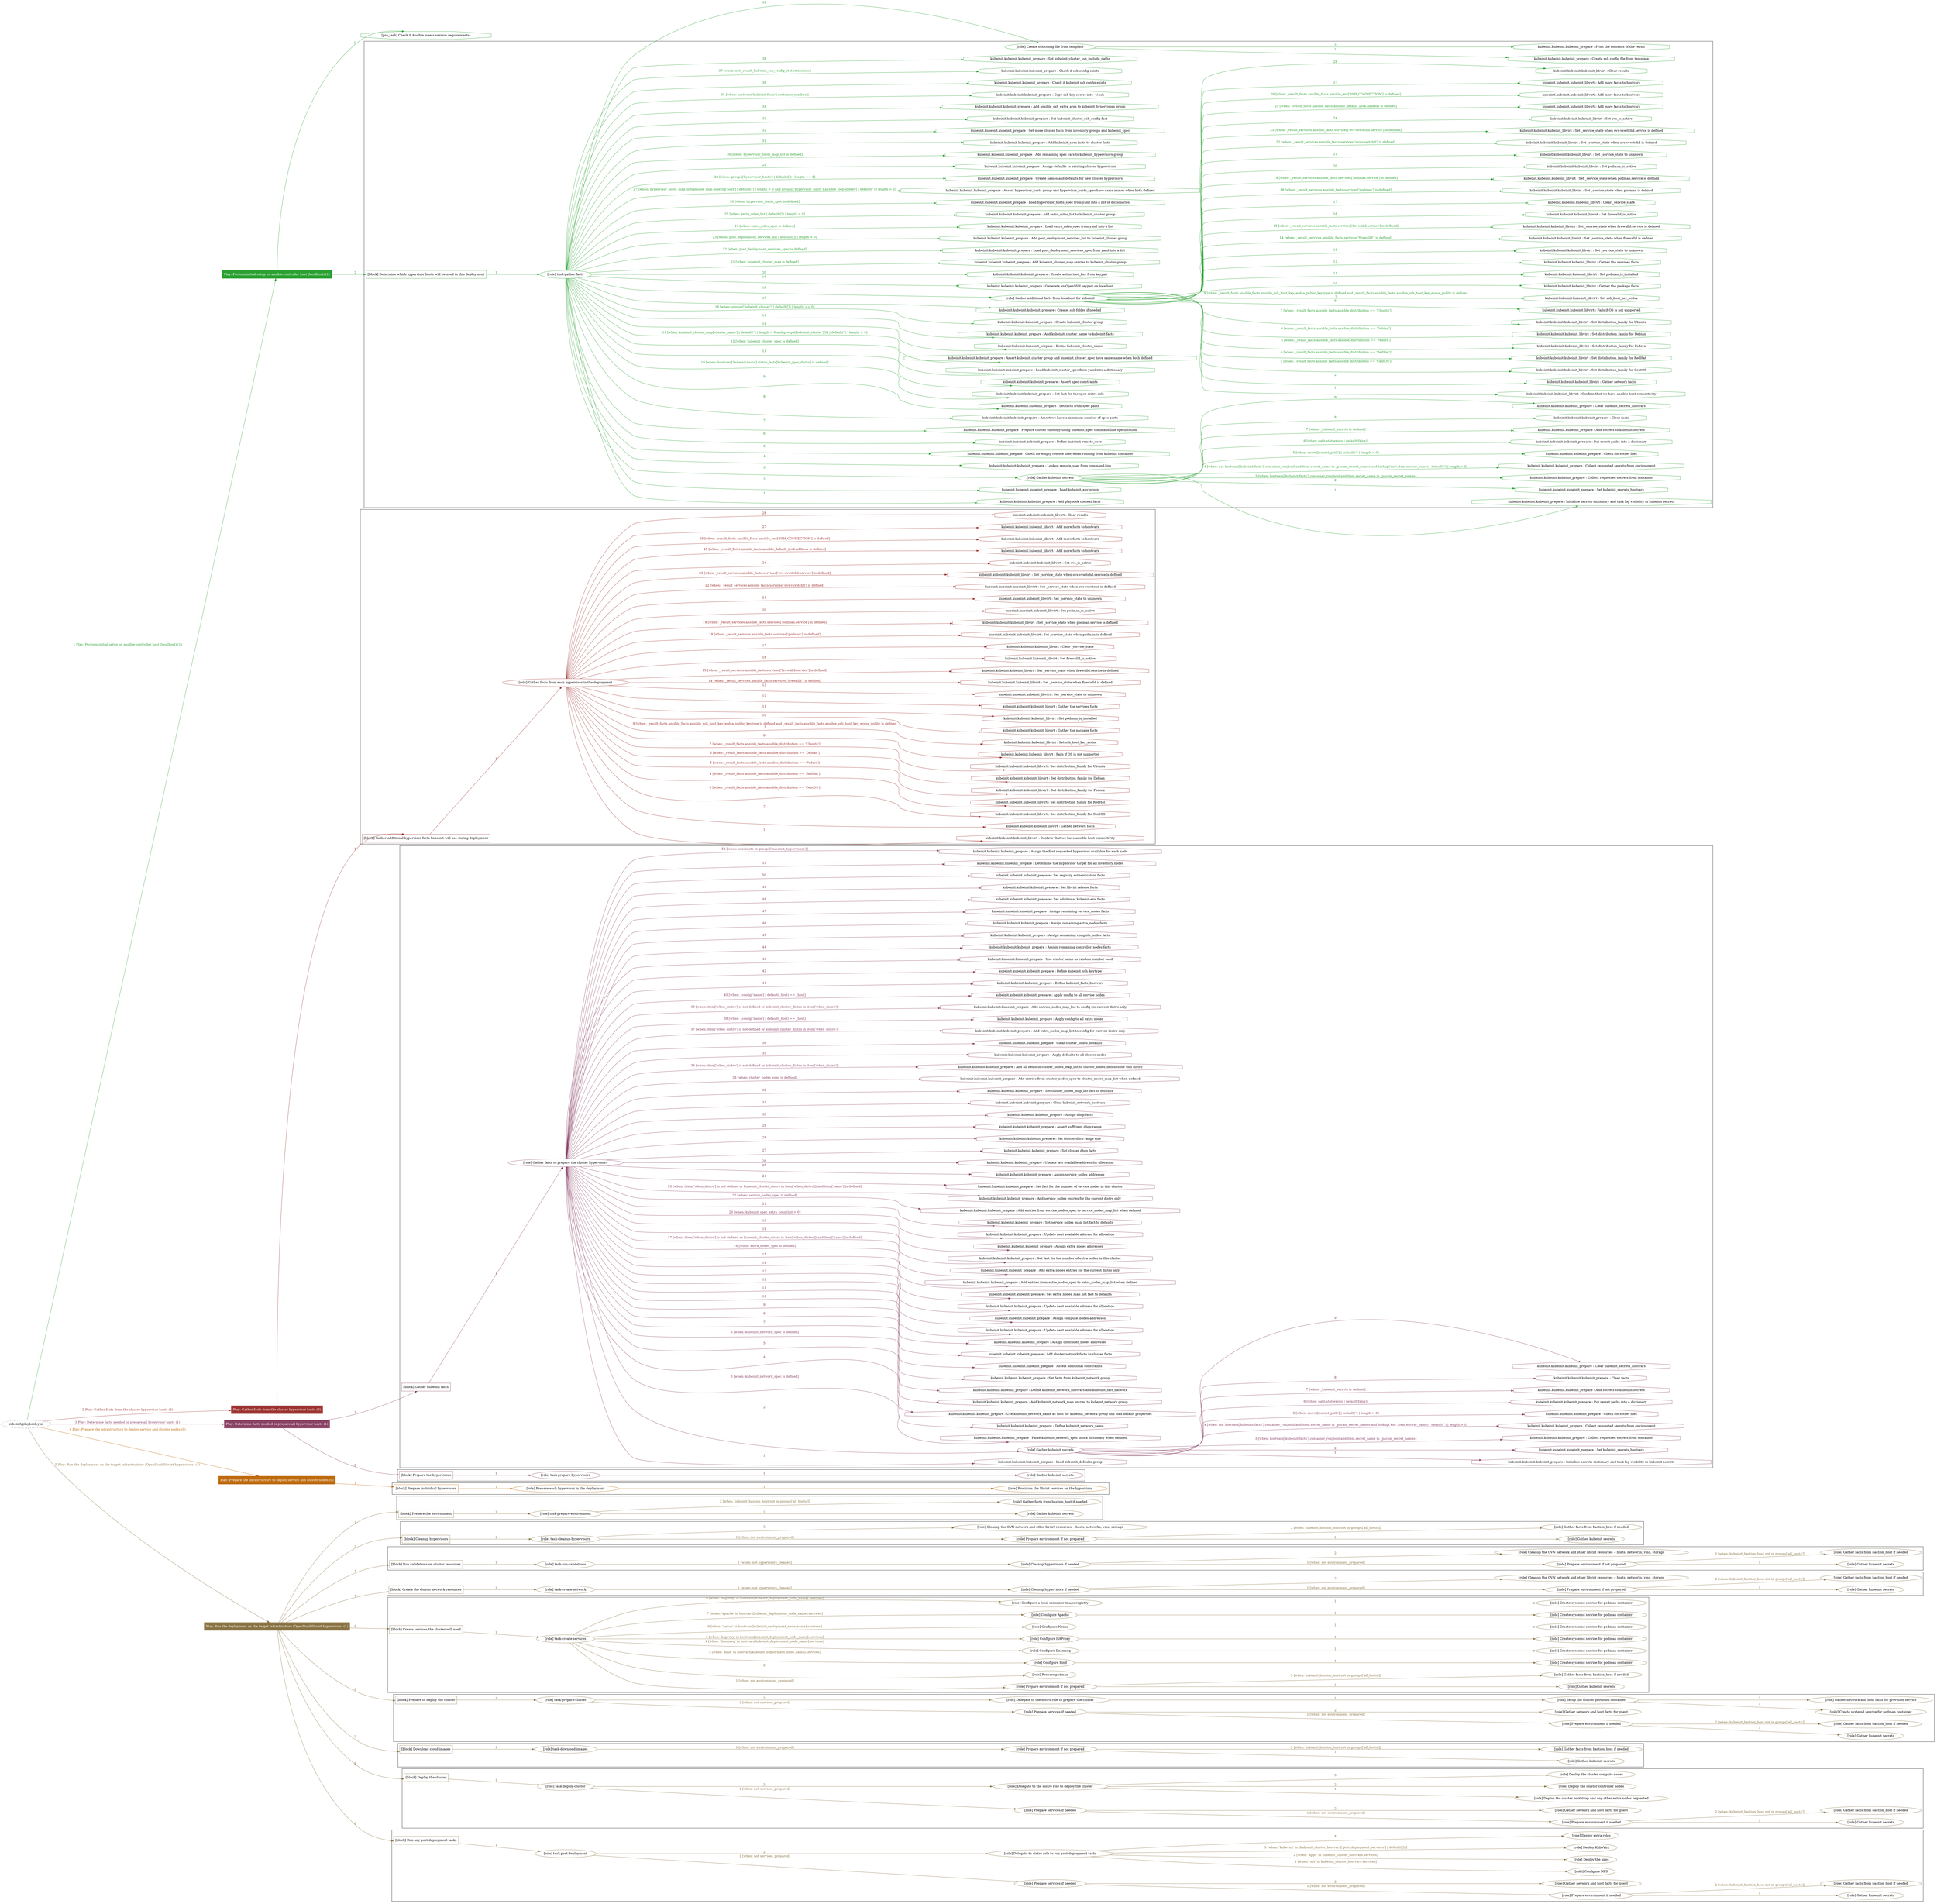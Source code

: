 digraph {
	graph [concentrate=true ordering=in rankdir=LR ratio=fill]
	edge [esep=5 sep=10]
	"kubeinit/playbook.yml" [URL="/home/runner/work/kubeinit/kubeinit/kubeinit/playbook.yml" id=playbook_1ca0e4eb style=dotted]
	"kubeinit/playbook.yml" -> play_bf1030ba [label="1 Play: Perform initial setup on ansible-controller host (localhost) (1)" color="#2ba132" fontcolor="#2ba132" id=edge_play_bf1030ba labeltooltip="1 Play: Perform initial setup on ansible-controller host (localhost) (1)" tooltip="1 Play: Perform initial setup on ansible-controller host (localhost) (1)"]
	subgraph "Play: Perform initial setup on ansible-controller host (localhost) (1)" {
		play_bf1030ba [label="Play: Perform initial setup on ansible-controller host (localhost) (1)" URL="/home/runner/work/kubeinit/kubeinit/kubeinit/playbook.yml" color="#2ba132" fontcolor="#ffffff" id=play_bf1030ba shape=box style=filled tooltip=localhost]
		pre_task_6ac42128 [label="[pre_task] Check if Ansible meets version requirements." URL="/home/runner/work/kubeinit/kubeinit/kubeinit/playbook.yml" color="#2ba132" id=pre_task_6ac42128 shape=octagon tooltip="Check if Ansible meets version requirements."]
		play_bf1030ba -> pre_task_6ac42128 [label="1 " color="#2ba132" fontcolor="#2ba132" id=edge_pre_task_6ac42128 labeltooltip="1 " tooltip="1 "]
		play_bf1030ba -> block_1ea5f81c [label=2 color="#2ba132" fontcolor="#2ba132" id=edge_block_1ea5f81c labeltooltip=2 tooltip=2]
		subgraph cluster_block_1ea5f81c {
			block_1ea5f81c [label="[block] Determine which hypervisor hosts will be used in this deployment" URL="/home/runner/work/kubeinit/kubeinit/kubeinit/playbook.yml" color="#2ba132" id=block_1ea5f81c labeltooltip="Determine which hypervisor hosts will be used in this deployment" shape=box tooltip="Determine which hypervisor hosts will be used in this deployment"]
			block_1ea5f81c -> role_a7b334c1 [label="1 " color="#2ba132" fontcolor="#2ba132" id=edge_role_a7b334c1 labeltooltip="1 " tooltip="1 "]
			subgraph "task-gather-facts" {
				role_a7b334c1 [label="[role] task-gather-facts" URL="/home/runner/work/kubeinit/kubeinit/kubeinit/playbook.yml" color="#2ba132" id=role_a7b334c1 tooltip="task-gather-facts"]
				task_17d2dae5 [label="kubeinit.kubeinit.kubeinit_prepare : Add playbook context facts" URL="/home/runner/.ansible/collections/ansible_collections/kubeinit/kubeinit/roles/kubeinit_prepare/tasks/build_hypervisors_group.yml" color="#2ba132" id=task_17d2dae5 shape=octagon tooltip="kubeinit.kubeinit.kubeinit_prepare : Add playbook context facts"]
				role_a7b334c1 -> task_17d2dae5 [label="1 " color="#2ba132" fontcolor="#2ba132" id=edge_task_17d2dae5 labeltooltip="1 " tooltip="1 "]
				task_8f2b1309 [label="kubeinit.kubeinit.kubeinit_prepare : Load kubeinit_env group" URL="/home/runner/.ansible/collections/ansible_collections/kubeinit/kubeinit/roles/kubeinit_prepare/tasks/build_hypervisors_group.yml" color="#2ba132" id=task_8f2b1309 shape=octagon tooltip="kubeinit.kubeinit.kubeinit_prepare : Load kubeinit_env group"]
				role_a7b334c1 -> task_8f2b1309 [label="2 " color="#2ba132" fontcolor="#2ba132" id=edge_task_8f2b1309 labeltooltip="2 " tooltip="2 "]
				role_a7b334c1 -> role_2970353e [label="3 " color="#2ba132" fontcolor="#2ba132" id=edge_role_2970353e labeltooltip="3 " tooltip="3 "]
				subgraph "Gather kubeinit secrets" {
					role_2970353e [label="[role] Gather kubeinit secrets" URL="/home/runner/.ansible/collections/ansible_collections/kubeinit/kubeinit/roles/kubeinit_prepare/tasks/build_hypervisors_group.yml" color="#2ba132" id=role_2970353e tooltip="Gather kubeinit secrets"]
					task_79d36f8d [label="kubeinit.kubeinit.kubeinit_prepare : Initialize secrets dictionary and task log visibility in kubeinit secrets" URL="/home/runner/.ansible/collections/ansible_collections/kubeinit/kubeinit/roles/kubeinit_prepare/tasks/gather_kubeinit_secrets.yml" color="#2ba132" id=task_79d36f8d shape=octagon tooltip="kubeinit.kubeinit.kubeinit_prepare : Initialize secrets dictionary and task log visibility in kubeinit secrets"]
					role_2970353e -> task_79d36f8d [label="1 " color="#2ba132" fontcolor="#2ba132" id=edge_task_79d36f8d labeltooltip="1 " tooltip="1 "]
					task_22644e9c [label="kubeinit.kubeinit.kubeinit_prepare : Set kubeinit_secrets_hostvars" URL="/home/runner/.ansible/collections/ansible_collections/kubeinit/kubeinit/roles/kubeinit_prepare/tasks/gather_kubeinit_secrets.yml" color="#2ba132" id=task_22644e9c shape=octagon tooltip="kubeinit.kubeinit.kubeinit_prepare : Set kubeinit_secrets_hostvars"]
					role_2970353e -> task_22644e9c [label="2 " color="#2ba132" fontcolor="#2ba132" id=edge_task_22644e9c labeltooltip="2 " tooltip="2 "]
					task_7a828282 [label="kubeinit.kubeinit.kubeinit_prepare : Collect requested secrets from container" URL="/home/runner/.ansible/collections/ansible_collections/kubeinit/kubeinit/roles/kubeinit_prepare/tasks/gather_kubeinit_secrets.yml" color="#2ba132" id=task_7a828282 shape=octagon tooltip="kubeinit.kubeinit.kubeinit_prepare : Collect requested secrets from container"]
					role_2970353e -> task_7a828282 [label="3 [when: hostvars['kubeinit-facts'].container_run|bool and item.secret_name in _param_secret_names]" color="#2ba132" fontcolor="#2ba132" id=edge_task_7a828282 labeltooltip="3 [when: hostvars['kubeinit-facts'].container_run|bool and item.secret_name in _param_secret_names]" tooltip="3 [when: hostvars['kubeinit-facts'].container_run|bool and item.secret_name in _param_secret_names]"]
					task_f3cf98f9 [label="kubeinit.kubeinit.kubeinit_prepare : Collect requested secrets from environment" URL="/home/runner/.ansible/collections/ansible_collections/kubeinit/kubeinit/roles/kubeinit_prepare/tasks/gather_kubeinit_secrets.yml" color="#2ba132" id=task_f3cf98f9 shape=octagon tooltip="kubeinit.kubeinit.kubeinit_prepare : Collect requested secrets from environment"]
					role_2970353e -> task_f3cf98f9 [label="4 [when: not hostvars['kubeinit-facts'].container_run|bool and item.secret_name in _param_secret_names and lookup('env',item.envvar_name) | default('') | length > 0]" color="#2ba132" fontcolor="#2ba132" id=edge_task_f3cf98f9 labeltooltip="4 [when: not hostvars['kubeinit-facts'].container_run|bool and item.secret_name in _param_secret_names and lookup('env',item.envvar_name) | default('') | length > 0]" tooltip="4 [when: not hostvars['kubeinit-facts'].container_run|bool and item.secret_name in _param_secret_names and lookup('env',item.envvar_name) | default('') | length > 0]"]
					task_ae3125be [label="kubeinit.kubeinit.kubeinit_prepare : Check for secret files" URL="/home/runner/.ansible/collections/ansible_collections/kubeinit/kubeinit/roles/kubeinit_prepare/tasks/gather_kubeinit_secrets.yml" color="#2ba132" id=task_ae3125be shape=octagon tooltip="kubeinit.kubeinit.kubeinit_prepare : Check for secret files"]
					role_2970353e -> task_ae3125be [label="5 [when: secret['secret_path'] | default('') | length > 0]" color="#2ba132" fontcolor="#2ba132" id=edge_task_ae3125be labeltooltip="5 [when: secret['secret_path'] | default('') | length > 0]" tooltip="5 [when: secret['secret_path'] | default('') | length > 0]"]
					task_6676d8b9 [label="kubeinit.kubeinit.kubeinit_prepare : Put secret paths into a dictionary" URL="/home/runner/.ansible/collections/ansible_collections/kubeinit/kubeinit/roles/kubeinit_prepare/tasks/gather_kubeinit_secrets.yml" color="#2ba132" id=task_6676d8b9 shape=octagon tooltip="kubeinit.kubeinit.kubeinit_prepare : Put secret paths into a dictionary"]
					role_2970353e -> task_6676d8b9 [label="6 [when: path.stat.exists | default(false)]" color="#2ba132" fontcolor="#2ba132" id=edge_task_6676d8b9 labeltooltip="6 [when: path.stat.exists | default(false)]" tooltip="6 [when: path.stat.exists | default(false)]"]
					task_2f654e4d [label="kubeinit.kubeinit.kubeinit_prepare : Add secrets to kubeinit secrets" URL="/home/runner/.ansible/collections/ansible_collections/kubeinit/kubeinit/roles/kubeinit_prepare/tasks/gather_kubeinit_secrets.yml" color="#2ba132" id=task_2f654e4d shape=octagon tooltip="kubeinit.kubeinit.kubeinit_prepare : Add secrets to kubeinit secrets"]
					role_2970353e -> task_2f654e4d [label="7 [when: _kubeinit_secrets is defined]" color="#2ba132" fontcolor="#2ba132" id=edge_task_2f654e4d labeltooltip="7 [when: _kubeinit_secrets is defined]" tooltip="7 [when: _kubeinit_secrets is defined]"]
					task_acd9dfc4 [label="kubeinit.kubeinit.kubeinit_prepare : Clear facts" URL="/home/runner/.ansible/collections/ansible_collections/kubeinit/kubeinit/roles/kubeinit_prepare/tasks/gather_kubeinit_secrets.yml" color="#2ba132" id=task_acd9dfc4 shape=octagon tooltip="kubeinit.kubeinit.kubeinit_prepare : Clear facts"]
					role_2970353e -> task_acd9dfc4 [label="8 " color="#2ba132" fontcolor="#2ba132" id=edge_task_acd9dfc4 labeltooltip="8 " tooltip="8 "]
					task_af0e18d6 [label="kubeinit.kubeinit.kubeinit_prepare : Clear kubeinit_secrets_hostvars" URL="/home/runner/.ansible/collections/ansible_collections/kubeinit/kubeinit/roles/kubeinit_prepare/tasks/gather_kubeinit_secrets.yml" color="#2ba132" id=task_af0e18d6 shape=octagon tooltip="kubeinit.kubeinit.kubeinit_prepare : Clear kubeinit_secrets_hostvars"]
					role_2970353e -> task_af0e18d6 [label="9 " color="#2ba132" fontcolor="#2ba132" id=edge_task_af0e18d6 labeltooltip="9 " tooltip="9 "]
				}
				task_6ab96132 [label="kubeinit.kubeinit.kubeinit_prepare : Lookup remote_user from command-line" URL="/home/runner/.ansible/collections/ansible_collections/kubeinit/kubeinit/roles/kubeinit_prepare/tasks/build_hypervisors_group.yml" color="#2ba132" id=task_6ab96132 shape=octagon tooltip="kubeinit.kubeinit.kubeinit_prepare : Lookup remote_user from command-line"]
				role_a7b334c1 -> task_6ab96132 [label="4 " color="#2ba132" fontcolor="#2ba132" id=edge_task_6ab96132 labeltooltip="4 " tooltip="4 "]
				task_2fb95908 [label="kubeinit.kubeinit.kubeinit_prepare : Check for empty remote user when running from kubeinit container" URL="/home/runner/.ansible/collections/ansible_collections/kubeinit/kubeinit/roles/kubeinit_prepare/tasks/build_hypervisors_group.yml" color="#2ba132" id=task_2fb95908 shape=octagon tooltip="kubeinit.kubeinit.kubeinit_prepare : Check for empty remote user when running from kubeinit container"]
				role_a7b334c1 -> task_2fb95908 [label="5 " color="#2ba132" fontcolor="#2ba132" id=edge_task_2fb95908 labeltooltip="5 " tooltip="5 "]
				task_3d7097b2 [label="kubeinit.kubeinit.kubeinit_prepare : Define kubeinit remote_user" URL="/home/runner/.ansible/collections/ansible_collections/kubeinit/kubeinit/roles/kubeinit_prepare/tasks/build_hypervisors_group.yml" color="#2ba132" id=task_3d7097b2 shape=octagon tooltip="kubeinit.kubeinit.kubeinit_prepare : Define kubeinit remote_user"]
				role_a7b334c1 -> task_3d7097b2 [label="6 " color="#2ba132" fontcolor="#2ba132" id=edge_task_3d7097b2 labeltooltip="6 " tooltip="6 "]
				task_7a146025 [label="kubeinit.kubeinit.kubeinit_prepare : Prepare cluster topology using kubeinit_spec command-line specification" URL="/home/runner/.ansible/collections/ansible_collections/kubeinit/kubeinit/roles/kubeinit_prepare/tasks/build_hypervisors_group.yml" color="#2ba132" id=task_7a146025 shape=octagon tooltip="kubeinit.kubeinit.kubeinit_prepare : Prepare cluster topology using kubeinit_spec command-line specification"]
				role_a7b334c1 -> task_7a146025 [label="7 " color="#2ba132" fontcolor="#2ba132" id=edge_task_7a146025 labeltooltip="7 " tooltip="7 "]
				task_04fc92bf [label="kubeinit.kubeinit.kubeinit_prepare : Assert we have a minimum number of spec parts" URL="/home/runner/.ansible/collections/ansible_collections/kubeinit/kubeinit/roles/kubeinit_prepare/tasks/build_hypervisors_group.yml" color="#2ba132" id=task_04fc92bf shape=octagon tooltip="kubeinit.kubeinit.kubeinit_prepare : Assert we have a minimum number of spec parts"]
				role_a7b334c1 -> task_04fc92bf [label="8 " color="#2ba132" fontcolor="#2ba132" id=edge_task_04fc92bf labeltooltip="8 " tooltip="8 "]
				task_92fff76d [label="kubeinit.kubeinit.kubeinit_prepare : Set facts from spec parts" URL="/home/runner/.ansible/collections/ansible_collections/kubeinit/kubeinit/roles/kubeinit_prepare/tasks/build_hypervisors_group.yml" color="#2ba132" id=task_92fff76d shape=octagon tooltip="kubeinit.kubeinit.kubeinit_prepare : Set facts from spec parts"]
				role_a7b334c1 -> task_92fff76d [label="9 " color="#2ba132" fontcolor="#2ba132" id=edge_task_92fff76d labeltooltip="9 " tooltip="9 "]
				task_b768d07c [label="kubeinit.kubeinit.kubeinit_prepare : Set fact for the spec distro role" URL="/home/runner/.ansible/collections/ansible_collections/kubeinit/kubeinit/roles/kubeinit_prepare/tasks/build_hypervisors_group.yml" color="#2ba132" id=task_b768d07c shape=octagon tooltip="kubeinit.kubeinit.kubeinit_prepare : Set fact for the spec distro role"]
				role_a7b334c1 -> task_b768d07c [label="10 [when: hostvars['kubeinit-facts'].distro_facts[kubeinit_spec_distro] is defined]" color="#2ba132" fontcolor="#2ba132" id=edge_task_b768d07c labeltooltip="10 [when: hostvars['kubeinit-facts'].distro_facts[kubeinit_spec_distro] is defined]" tooltip="10 [when: hostvars['kubeinit-facts'].distro_facts[kubeinit_spec_distro] is defined]"]
				task_b86aabae [label="kubeinit.kubeinit.kubeinit_prepare : Assert spec constraints" URL="/home/runner/.ansible/collections/ansible_collections/kubeinit/kubeinit/roles/kubeinit_prepare/tasks/build_hypervisors_group.yml" color="#2ba132" id=task_b86aabae shape=octagon tooltip="kubeinit.kubeinit.kubeinit_prepare : Assert spec constraints"]
				role_a7b334c1 -> task_b86aabae [label="11 " color="#2ba132" fontcolor="#2ba132" id=edge_task_b86aabae labeltooltip="11 " tooltip="11 "]
				task_3f1bbf61 [label="kubeinit.kubeinit.kubeinit_prepare : Load kubeinit_cluster_spec from yaml into a dictionary" URL="/home/runner/.ansible/collections/ansible_collections/kubeinit/kubeinit/roles/kubeinit_prepare/tasks/build_hypervisors_group.yml" color="#2ba132" id=task_3f1bbf61 shape=octagon tooltip="kubeinit.kubeinit.kubeinit_prepare : Load kubeinit_cluster_spec from yaml into a dictionary"]
				role_a7b334c1 -> task_3f1bbf61 [label="12 [when: kubeinit_cluster_spec is defined]" color="#2ba132" fontcolor="#2ba132" id=edge_task_3f1bbf61 labeltooltip="12 [when: kubeinit_cluster_spec is defined]" tooltip="12 [when: kubeinit_cluster_spec is defined]"]
				task_066dea56 [label="kubeinit.kubeinit.kubeinit_prepare : Assert kubeinit_cluster group and kubeinit_cluster_spec have same name when both defined" URL="/home/runner/.ansible/collections/ansible_collections/kubeinit/kubeinit/roles/kubeinit_prepare/tasks/build_hypervisors_group.yml" color="#2ba132" id=task_066dea56 shape=octagon tooltip="kubeinit.kubeinit.kubeinit_prepare : Assert kubeinit_cluster group and kubeinit_cluster_spec have same name when both defined"]
				role_a7b334c1 -> task_066dea56 [label="13 [when: kubeinit_cluster_map['cluster_name'] | default('') | length > 0 and groups['kubeinit_cluster'][0] | default('') | length > 0]" color="#2ba132" fontcolor="#2ba132" id=edge_task_066dea56 labeltooltip="13 [when: kubeinit_cluster_map['cluster_name'] | default('') | length > 0 and groups['kubeinit_cluster'][0] | default('') | length > 0]" tooltip="13 [when: kubeinit_cluster_map['cluster_name'] | default('') | length > 0 and groups['kubeinit_cluster'][0] | default('') | length > 0]"]
				task_6a6c4e46 [label="kubeinit.kubeinit.kubeinit_prepare : Define kubeinit_cluster_name" URL="/home/runner/.ansible/collections/ansible_collections/kubeinit/kubeinit/roles/kubeinit_prepare/tasks/build_hypervisors_group.yml" color="#2ba132" id=task_6a6c4e46 shape=octagon tooltip="kubeinit.kubeinit.kubeinit_prepare : Define kubeinit_cluster_name"]
				role_a7b334c1 -> task_6a6c4e46 [label="14 " color="#2ba132" fontcolor="#2ba132" id=edge_task_6a6c4e46 labeltooltip="14 " tooltip="14 "]
				task_f3253b3a [label="kubeinit.kubeinit.kubeinit_prepare : Add kubeinit_cluster_name to kubeinit-facts" URL="/home/runner/.ansible/collections/ansible_collections/kubeinit/kubeinit/roles/kubeinit_prepare/tasks/build_hypervisors_group.yml" color="#2ba132" id=task_f3253b3a shape=octagon tooltip="kubeinit.kubeinit.kubeinit_prepare : Add kubeinit_cluster_name to kubeinit-facts"]
				role_a7b334c1 -> task_f3253b3a [label="15 " color="#2ba132" fontcolor="#2ba132" id=edge_task_f3253b3a labeltooltip="15 " tooltip="15 "]
				task_8a0c6c54 [label="kubeinit.kubeinit.kubeinit_prepare : Create kubeinit_cluster group" URL="/home/runner/.ansible/collections/ansible_collections/kubeinit/kubeinit/roles/kubeinit_prepare/tasks/build_hypervisors_group.yml" color="#2ba132" id=task_8a0c6c54 shape=octagon tooltip="kubeinit.kubeinit.kubeinit_prepare : Create kubeinit_cluster group"]
				role_a7b334c1 -> task_8a0c6c54 [label="16 [when: groups['kubeinit_cluster'] | default([]) | length == 0]" color="#2ba132" fontcolor="#2ba132" id=edge_task_8a0c6c54 labeltooltip="16 [when: groups['kubeinit_cluster'] | default([]) | length == 0]" tooltip="16 [when: groups['kubeinit_cluster'] | default([]) | length == 0]"]
				task_e34383d6 [label="kubeinit.kubeinit.kubeinit_prepare : Create .ssh folder if needed" URL="/home/runner/.ansible/collections/ansible_collections/kubeinit/kubeinit/roles/kubeinit_prepare/tasks/build_hypervisors_group.yml" color="#2ba132" id=task_e34383d6 shape=octagon tooltip="kubeinit.kubeinit.kubeinit_prepare : Create .ssh folder if needed"]
				role_a7b334c1 -> task_e34383d6 [label="17 " color="#2ba132" fontcolor="#2ba132" id=edge_task_e34383d6 labeltooltip="17 " tooltip="17 "]
				role_a7b334c1 -> role_01105008 [label="18 " color="#2ba132" fontcolor="#2ba132" id=edge_role_01105008 labeltooltip="18 " tooltip="18 "]
				subgraph "Gather additional facts from localhost for kubeinit" {
					role_01105008 [label="[role] Gather additional facts from localhost for kubeinit" URL="/home/runner/.ansible/collections/ansible_collections/kubeinit/kubeinit/roles/kubeinit_prepare/tasks/build_hypervisors_group.yml" color="#2ba132" id=role_01105008 tooltip="Gather additional facts from localhost for kubeinit"]
					task_ea497419 [label="kubeinit.kubeinit.kubeinit_libvirt : Confirm that we have ansible host connectivity" URL="/home/runner/.ansible/collections/ansible_collections/kubeinit/kubeinit/roles/kubeinit_libvirt/tasks/gather_host_facts.yml" color="#2ba132" id=task_ea497419 shape=octagon tooltip="kubeinit.kubeinit.kubeinit_libvirt : Confirm that we have ansible host connectivity"]
					role_01105008 -> task_ea497419 [label="1 " color="#2ba132" fontcolor="#2ba132" id=edge_task_ea497419 labeltooltip="1 " tooltip="1 "]
					task_d107b9ac [label="kubeinit.kubeinit.kubeinit_libvirt : Gather network facts" URL="/home/runner/.ansible/collections/ansible_collections/kubeinit/kubeinit/roles/kubeinit_libvirt/tasks/gather_host_facts.yml" color="#2ba132" id=task_d107b9ac shape=octagon tooltip="kubeinit.kubeinit.kubeinit_libvirt : Gather network facts"]
					role_01105008 -> task_d107b9ac [label="2 " color="#2ba132" fontcolor="#2ba132" id=edge_task_d107b9ac labeltooltip="2 " tooltip="2 "]
					task_c7d86316 [label="kubeinit.kubeinit.kubeinit_libvirt : Set distribution_family for CentOS" URL="/home/runner/.ansible/collections/ansible_collections/kubeinit/kubeinit/roles/kubeinit_libvirt/tasks/gather_host_facts.yml" color="#2ba132" id=task_c7d86316 shape=octagon tooltip="kubeinit.kubeinit.kubeinit_libvirt : Set distribution_family for CentOS"]
					role_01105008 -> task_c7d86316 [label="3 [when: _result_facts.ansible_facts.ansible_distribution == 'CentOS']" color="#2ba132" fontcolor="#2ba132" id=edge_task_c7d86316 labeltooltip="3 [when: _result_facts.ansible_facts.ansible_distribution == 'CentOS']" tooltip="3 [when: _result_facts.ansible_facts.ansible_distribution == 'CentOS']"]
					task_570aa763 [label="kubeinit.kubeinit.kubeinit_libvirt : Set distribution_family for RedHat" URL="/home/runner/.ansible/collections/ansible_collections/kubeinit/kubeinit/roles/kubeinit_libvirt/tasks/gather_host_facts.yml" color="#2ba132" id=task_570aa763 shape=octagon tooltip="kubeinit.kubeinit.kubeinit_libvirt : Set distribution_family for RedHat"]
					role_01105008 -> task_570aa763 [label="4 [when: _result_facts.ansible_facts.ansible_distribution == 'RedHat']" color="#2ba132" fontcolor="#2ba132" id=edge_task_570aa763 labeltooltip="4 [when: _result_facts.ansible_facts.ansible_distribution == 'RedHat']" tooltip="4 [when: _result_facts.ansible_facts.ansible_distribution == 'RedHat']"]
					task_5be82ee7 [label="kubeinit.kubeinit.kubeinit_libvirt : Set distribution_family for Fedora" URL="/home/runner/.ansible/collections/ansible_collections/kubeinit/kubeinit/roles/kubeinit_libvirt/tasks/gather_host_facts.yml" color="#2ba132" id=task_5be82ee7 shape=octagon tooltip="kubeinit.kubeinit.kubeinit_libvirt : Set distribution_family for Fedora"]
					role_01105008 -> task_5be82ee7 [label="5 [when: _result_facts.ansible_facts.ansible_distribution == 'Fedora']" color="#2ba132" fontcolor="#2ba132" id=edge_task_5be82ee7 labeltooltip="5 [when: _result_facts.ansible_facts.ansible_distribution == 'Fedora']" tooltip="5 [when: _result_facts.ansible_facts.ansible_distribution == 'Fedora']"]
					task_7c8aecdb [label="kubeinit.kubeinit.kubeinit_libvirt : Set distribution_family for Debian" URL="/home/runner/.ansible/collections/ansible_collections/kubeinit/kubeinit/roles/kubeinit_libvirt/tasks/gather_host_facts.yml" color="#2ba132" id=task_7c8aecdb shape=octagon tooltip="kubeinit.kubeinit.kubeinit_libvirt : Set distribution_family for Debian"]
					role_01105008 -> task_7c8aecdb [label="6 [when: _result_facts.ansible_facts.ansible_distribution == 'Debian']" color="#2ba132" fontcolor="#2ba132" id=edge_task_7c8aecdb labeltooltip="6 [when: _result_facts.ansible_facts.ansible_distribution == 'Debian']" tooltip="6 [when: _result_facts.ansible_facts.ansible_distribution == 'Debian']"]
					task_8e9ec528 [label="kubeinit.kubeinit.kubeinit_libvirt : Set distribution_family for Ubuntu" URL="/home/runner/.ansible/collections/ansible_collections/kubeinit/kubeinit/roles/kubeinit_libvirt/tasks/gather_host_facts.yml" color="#2ba132" id=task_8e9ec528 shape=octagon tooltip="kubeinit.kubeinit.kubeinit_libvirt : Set distribution_family for Ubuntu"]
					role_01105008 -> task_8e9ec528 [label="7 [when: _result_facts.ansible_facts.ansible_distribution == 'Ubuntu']" color="#2ba132" fontcolor="#2ba132" id=edge_task_8e9ec528 labeltooltip="7 [when: _result_facts.ansible_facts.ansible_distribution == 'Ubuntu']" tooltip="7 [when: _result_facts.ansible_facts.ansible_distribution == 'Ubuntu']"]
					task_858fa723 [label="kubeinit.kubeinit.kubeinit_libvirt : Fails if OS is not supported" URL="/home/runner/.ansible/collections/ansible_collections/kubeinit/kubeinit/roles/kubeinit_libvirt/tasks/gather_host_facts.yml" color="#2ba132" id=task_858fa723 shape=octagon tooltip="kubeinit.kubeinit.kubeinit_libvirt : Fails if OS is not supported"]
					role_01105008 -> task_858fa723 [label="8 " color="#2ba132" fontcolor="#2ba132" id=edge_task_858fa723 labeltooltip="8 " tooltip="8 "]
					task_ce23a343 [label="kubeinit.kubeinit.kubeinit_libvirt : Set ssh_host_key_ecdsa" URL="/home/runner/.ansible/collections/ansible_collections/kubeinit/kubeinit/roles/kubeinit_libvirt/tasks/gather_host_facts.yml" color="#2ba132" id=task_ce23a343 shape=octagon tooltip="kubeinit.kubeinit.kubeinit_libvirt : Set ssh_host_key_ecdsa"]
					role_01105008 -> task_ce23a343 [label="9 [when: _result_facts.ansible_facts.ansible_ssh_host_key_ecdsa_public_keytype is defined and _result_facts.ansible_facts.ansible_ssh_host_key_ecdsa_public is defined
]" color="#2ba132" fontcolor="#2ba132" id=edge_task_ce23a343 labeltooltip="9 [when: _result_facts.ansible_facts.ansible_ssh_host_key_ecdsa_public_keytype is defined and _result_facts.ansible_facts.ansible_ssh_host_key_ecdsa_public is defined
]" tooltip="9 [when: _result_facts.ansible_facts.ansible_ssh_host_key_ecdsa_public_keytype is defined and _result_facts.ansible_facts.ansible_ssh_host_key_ecdsa_public is defined
]"]
					task_fab2de62 [label="kubeinit.kubeinit.kubeinit_libvirt : Gather the package facts" URL="/home/runner/.ansible/collections/ansible_collections/kubeinit/kubeinit/roles/kubeinit_libvirt/tasks/gather_host_facts.yml" color="#2ba132" id=task_fab2de62 shape=octagon tooltip="kubeinit.kubeinit.kubeinit_libvirt : Gather the package facts"]
					role_01105008 -> task_fab2de62 [label="10 " color="#2ba132" fontcolor="#2ba132" id=edge_task_fab2de62 labeltooltip="10 " tooltip="10 "]
					task_722df30c [label="kubeinit.kubeinit.kubeinit_libvirt : Set podman_is_installed" URL="/home/runner/.ansible/collections/ansible_collections/kubeinit/kubeinit/roles/kubeinit_libvirt/tasks/gather_host_facts.yml" color="#2ba132" id=task_722df30c shape=octagon tooltip="kubeinit.kubeinit.kubeinit_libvirt : Set podman_is_installed"]
					role_01105008 -> task_722df30c [label="11 " color="#2ba132" fontcolor="#2ba132" id=edge_task_722df30c labeltooltip="11 " tooltip="11 "]
					task_6af88d88 [label="kubeinit.kubeinit.kubeinit_libvirt : Gather the services facts" URL="/home/runner/.ansible/collections/ansible_collections/kubeinit/kubeinit/roles/kubeinit_libvirt/tasks/gather_host_facts.yml" color="#2ba132" id=task_6af88d88 shape=octagon tooltip="kubeinit.kubeinit.kubeinit_libvirt : Gather the services facts"]
					role_01105008 -> task_6af88d88 [label="12 " color="#2ba132" fontcolor="#2ba132" id=edge_task_6af88d88 labeltooltip="12 " tooltip="12 "]
					task_de11cfd7 [label="kubeinit.kubeinit.kubeinit_libvirt : Set _service_state to unknown" URL="/home/runner/.ansible/collections/ansible_collections/kubeinit/kubeinit/roles/kubeinit_libvirt/tasks/gather_host_facts.yml" color="#2ba132" id=task_de11cfd7 shape=octagon tooltip="kubeinit.kubeinit.kubeinit_libvirt : Set _service_state to unknown"]
					role_01105008 -> task_de11cfd7 [label="13 " color="#2ba132" fontcolor="#2ba132" id=edge_task_de11cfd7 labeltooltip="13 " tooltip="13 "]
					task_274b0856 [label="kubeinit.kubeinit.kubeinit_libvirt : Set _service_state when firewalld is defined" URL="/home/runner/.ansible/collections/ansible_collections/kubeinit/kubeinit/roles/kubeinit_libvirt/tasks/gather_host_facts.yml" color="#2ba132" id=task_274b0856 shape=octagon tooltip="kubeinit.kubeinit.kubeinit_libvirt : Set _service_state when firewalld is defined"]
					role_01105008 -> task_274b0856 [label="14 [when: _result_services.ansible_facts.services['firewalld'] is defined]" color="#2ba132" fontcolor="#2ba132" id=edge_task_274b0856 labeltooltip="14 [when: _result_services.ansible_facts.services['firewalld'] is defined]" tooltip="14 [when: _result_services.ansible_facts.services['firewalld'] is defined]"]
					task_d1f0bfc0 [label="kubeinit.kubeinit.kubeinit_libvirt : Set _service_state when firewalld.service is defined" URL="/home/runner/.ansible/collections/ansible_collections/kubeinit/kubeinit/roles/kubeinit_libvirt/tasks/gather_host_facts.yml" color="#2ba132" id=task_d1f0bfc0 shape=octagon tooltip="kubeinit.kubeinit.kubeinit_libvirt : Set _service_state when firewalld.service is defined"]
					role_01105008 -> task_d1f0bfc0 [label="15 [when: _result_services.ansible_facts.services['firewalld.service'] is defined]" color="#2ba132" fontcolor="#2ba132" id=edge_task_d1f0bfc0 labeltooltip="15 [when: _result_services.ansible_facts.services['firewalld.service'] is defined]" tooltip="15 [when: _result_services.ansible_facts.services['firewalld.service'] is defined]"]
					task_14031330 [label="kubeinit.kubeinit.kubeinit_libvirt : Set firewalld_is_active" URL="/home/runner/.ansible/collections/ansible_collections/kubeinit/kubeinit/roles/kubeinit_libvirt/tasks/gather_host_facts.yml" color="#2ba132" id=task_14031330 shape=octagon tooltip="kubeinit.kubeinit.kubeinit_libvirt : Set firewalld_is_active"]
					role_01105008 -> task_14031330 [label="16 " color="#2ba132" fontcolor="#2ba132" id=edge_task_14031330 labeltooltip="16 " tooltip="16 "]
					task_942c3f80 [label="kubeinit.kubeinit.kubeinit_libvirt : Clear _service_state" URL="/home/runner/.ansible/collections/ansible_collections/kubeinit/kubeinit/roles/kubeinit_libvirt/tasks/gather_host_facts.yml" color="#2ba132" id=task_942c3f80 shape=octagon tooltip="kubeinit.kubeinit.kubeinit_libvirt : Clear _service_state"]
					role_01105008 -> task_942c3f80 [label="17 " color="#2ba132" fontcolor="#2ba132" id=edge_task_942c3f80 labeltooltip="17 " tooltip="17 "]
					task_81444aa5 [label="kubeinit.kubeinit.kubeinit_libvirt : Set _service_state when podman is defined" URL="/home/runner/.ansible/collections/ansible_collections/kubeinit/kubeinit/roles/kubeinit_libvirt/tasks/gather_host_facts.yml" color="#2ba132" id=task_81444aa5 shape=octagon tooltip="kubeinit.kubeinit.kubeinit_libvirt : Set _service_state when podman is defined"]
					role_01105008 -> task_81444aa5 [label="18 [when: _result_services.ansible_facts.services['podman'] is defined]" color="#2ba132" fontcolor="#2ba132" id=edge_task_81444aa5 labeltooltip="18 [when: _result_services.ansible_facts.services['podman'] is defined]" tooltip="18 [when: _result_services.ansible_facts.services['podman'] is defined]"]
					task_017f9935 [label="kubeinit.kubeinit.kubeinit_libvirt : Set _service_state when podman.service is defined" URL="/home/runner/.ansible/collections/ansible_collections/kubeinit/kubeinit/roles/kubeinit_libvirt/tasks/gather_host_facts.yml" color="#2ba132" id=task_017f9935 shape=octagon tooltip="kubeinit.kubeinit.kubeinit_libvirt : Set _service_state when podman.service is defined"]
					role_01105008 -> task_017f9935 [label="19 [when: _result_services.ansible_facts.services['podman.service'] is defined]" color="#2ba132" fontcolor="#2ba132" id=edge_task_017f9935 labeltooltip="19 [when: _result_services.ansible_facts.services['podman.service'] is defined]" tooltip="19 [when: _result_services.ansible_facts.services['podman.service'] is defined]"]
					task_e4ef4e58 [label="kubeinit.kubeinit.kubeinit_libvirt : Set podman_is_active" URL="/home/runner/.ansible/collections/ansible_collections/kubeinit/kubeinit/roles/kubeinit_libvirt/tasks/gather_host_facts.yml" color="#2ba132" id=task_e4ef4e58 shape=octagon tooltip="kubeinit.kubeinit.kubeinit_libvirt : Set podman_is_active"]
					role_01105008 -> task_e4ef4e58 [label="20 " color="#2ba132" fontcolor="#2ba132" id=edge_task_e4ef4e58 labeltooltip="20 " tooltip="20 "]
					task_b13ee2dd [label="kubeinit.kubeinit.kubeinit_libvirt : Set _service_state to unknown" URL="/home/runner/.ansible/collections/ansible_collections/kubeinit/kubeinit/roles/kubeinit_libvirt/tasks/gather_host_facts.yml" color="#2ba132" id=task_b13ee2dd shape=octagon tooltip="kubeinit.kubeinit.kubeinit_libvirt : Set _service_state to unknown"]
					role_01105008 -> task_b13ee2dd [label="21 " color="#2ba132" fontcolor="#2ba132" id=edge_task_b13ee2dd labeltooltip="21 " tooltip="21 "]
					task_6f1ba4ef [label="kubeinit.kubeinit.kubeinit_libvirt : Set _service_state when ovs-vswitchd is defined" URL="/home/runner/.ansible/collections/ansible_collections/kubeinit/kubeinit/roles/kubeinit_libvirt/tasks/gather_host_facts.yml" color="#2ba132" id=task_6f1ba4ef shape=octagon tooltip="kubeinit.kubeinit.kubeinit_libvirt : Set _service_state when ovs-vswitchd is defined"]
					role_01105008 -> task_6f1ba4ef [label="22 [when: _result_services.ansible_facts.services['ovs-vswitchd'] is defined]" color="#2ba132" fontcolor="#2ba132" id=edge_task_6f1ba4ef labeltooltip="22 [when: _result_services.ansible_facts.services['ovs-vswitchd'] is defined]" tooltip="22 [when: _result_services.ansible_facts.services['ovs-vswitchd'] is defined]"]
					task_9e33ec5b [label="kubeinit.kubeinit.kubeinit_libvirt : Set _service_state when ovs-vswitchd.service is defined" URL="/home/runner/.ansible/collections/ansible_collections/kubeinit/kubeinit/roles/kubeinit_libvirt/tasks/gather_host_facts.yml" color="#2ba132" id=task_9e33ec5b shape=octagon tooltip="kubeinit.kubeinit.kubeinit_libvirt : Set _service_state when ovs-vswitchd.service is defined"]
					role_01105008 -> task_9e33ec5b [label="23 [when: _result_services.ansible_facts.services['ovs-vswitchd.service'] is defined]" color="#2ba132" fontcolor="#2ba132" id=edge_task_9e33ec5b labeltooltip="23 [when: _result_services.ansible_facts.services['ovs-vswitchd.service'] is defined]" tooltip="23 [when: _result_services.ansible_facts.services['ovs-vswitchd.service'] is defined]"]
					task_e314dfeb [label="kubeinit.kubeinit.kubeinit_libvirt : Set ovs_is_active" URL="/home/runner/.ansible/collections/ansible_collections/kubeinit/kubeinit/roles/kubeinit_libvirt/tasks/gather_host_facts.yml" color="#2ba132" id=task_e314dfeb shape=octagon tooltip="kubeinit.kubeinit.kubeinit_libvirt : Set ovs_is_active"]
					role_01105008 -> task_e314dfeb [label="24 " color="#2ba132" fontcolor="#2ba132" id=edge_task_e314dfeb labeltooltip="24 " tooltip="24 "]
					task_5a35fb6e [label="kubeinit.kubeinit.kubeinit_libvirt : Add more facts to hostvars" URL="/home/runner/.ansible/collections/ansible_collections/kubeinit/kubeinit/roles/kubeinit_libvirt/tasks/gather_host_facts.yml" color="#2ba132" id=task_5a35fb6e shape=octagon tooltip="kubeinit.kubeinit.kubeinit_libvirt : Add more facts to hostvars"]
					role_01105008 -> task_5a35fb6e [label="25 [when: _result_facts.ansible_facts.ansible_default_ipv4.address is defined]" color="#2ba132" fontcolor="#2ba132" id=edge_task_5a35fb6e labeltooltip="25 [when: _result_facts.ansible_facts.ansible_default_ipv4.address is defined]" tooltip="25 [when: _result_facts.ansible_facts.ansible_default_ipv4.address is defined]"]
					task_60c199a2 [label="kubeinit.kubeinit.kubeinit_libvirt : Add more facts to hostvars" URL="/home/runner/.ansible/collections/ansible_collections/kubeinit/kubeinit/roles/kubeinit_libvirt/tasks/gather_host_facts.yml" color="#2ba132" id=task_60c199a2 shape=octagon tooltip="kubeinit.kubeinit.kubeinit_libvirt : Add more facts to hostvars"]
					role_01105008 -> task_60c199a2 [label="26 [when: _result_facts.ansible_facts.ansible_env['SSH_CONNECTION'] is defined]" color="#2ba132" fontcolor="#2ba132" id=edge_task_60c199a2 labeltooltip="26 [when: _result_facts.ansible_facts.ansible_env['SSH_CONNECTION'] is defined]" tooltip="26 [when: _result_facts.ansible_facts.ansible_env['SSH_CONNECTION'] is defined]"]
					task_13119ae8 [label="kubeinit.kubeinit.kubeinit_libvirt : Add more facts to hostvars" URL="/home/runner/.ansible/collections/ansible_collections/kubeinit/kubeinit/roles/kubeinit_libvirt/tasks/gather_host_facts.yml" color="#2ba132" id=task_13119ae8 shape=octagon tooltip="kubeinit.kubeinit.kubeinit_libvirt : Add more facts to hostvars"]
					role_01105008 -> task_13119ae8 [label="27 " color="#2ba132" fontcolor="#2ba132" id=edge_task_13119ae8 labeltooltip="27 " tooltip="27 "]
					task_10243533 [label="kubeinit.kubeinit.kubeinit_libvirt : Clear results" URL="/home/runner/.ansible/collections/ansible_collections/kubeinit/kubeinit/roles/kubeinit_libvirt/tasks/gather_host_facts.yml" color="#2ba132" id=task_10243533 shape=octagon tooltip="kubeinit.kubeinit.kubeinit_libvirt : Clear results"]
					role_01105008 -> task_10243533 [label="28 " color="#2ba132" fontcolor="#2ba132" id=edge_task_10243533 labeltooltip="28 " tooltip="28 "]
				}
				task_ff14c96f [label="kubeinit.kubeinit.kubeinit_prepare : Generate an OpenSSH keypair on localhost" URL="/home/runner/.ansible/collections/ansible_collections/kubeinit/kubeinit/roles/kubeinit_prepare/tasks/build_hypervisors_group.yml" color="#2ba132" id=task_ff14c96f shape=octagon tooltip="kubeinit.kubeinit.kubeinit_prepare : Generate an OpenSSH keypair on localhost"]
				role_a7b334c1 -> task_ff14c96f [label="19 " color="#2ba132" fontcolor="#2ba132" id=edge_task_ff14c96f labeltooltip="19 " tooltip="19 "]
				task_01f80ff4 [label="kubeinit.kubeinit.kubeinit_prepare : Create authorized_key from keypair" URL="/home/runner/.ansible/collections/ansible_collections/kubeinit/kubeinit/roles/kubeinit_prepare/tasks/build_hypervisors_group.yml" color="#2ba132" id=task_01f80ff4 shape=octagon tooltip="kubeinit.kubeinit.kubeinit_prepare : Create authorized_key from keypair"]
				role_a7b334c1 -> task_01f80ff4 [label="20 " color="#2ba132" fontcolor="#2ba132" id=edge_task_01f80ff4 labeltooltip="20 " tooltip="20 "]
				task_a05eaf46 [label="kubeinit.kubeinit.kubeinit_prepare : Add kubeinit_cluster_map entries to kubeinit_cluster group" URL="/home/runner/.ansible/collections/ansible_collections/kubeinit/kubeinit/roles/kubeinit_prepare/tasks/build_hypervisors_group.yml" color="#2ba132" id=task_a05eaf46 shape=octagon tooltip="kubeinit.kubeinit.kubeinit_prepare : Add kubeinit_cluster_map entries to kubeinit_cluster group"]
				role_a7b334c1 -> task_a05eaf46 [label="21 [when: kubeinit_cluster_map is defined]" color="#2ba132" fontcolor="#2ba132" id=edge_task_a05eaf46 labeltooltip="21 [when: kubeinit_cluster_map is defined]" tooltip="21 [when: kubeinit_cluster_map is defined]"]
				task_a924a803 [label="kubeinit.kubeinit.kubeinit_prepare : Load post_deployment_services_spec from yaml into a list" URL="/home/runner/.ansible/collections/ansible_collections/kubeinit/kubeinit/roles/kubeinit_prepare/tasks/build_hypervisors_group.yml" color="#2ba132" id=task_a924a803 shape=octagon tooltip="kubeinit.kubeinit.kubeinit_prepare : Load post_deployment_services_spec from yaml into a list"]
				role_a7b334c1 -> task_a924a803 [label="22 [when: post_deployment_services_spec is defined]" color="#2ba132" fontcolor="#2ba132" id=edge_task_a924a803 labeltooltip="22 [when: post_deployment_services_spec is defined]" tooltip="22 [when: post_deployment_services_spec is defined]"]
				task_a83b4708 [label="kubeinit.kubeinit.kubeinit_prepare : Add post_deployment_services_list to kubeinit_cluster group" URL="/home/runner/.ansible/collections/ansible_collections/kubeinit/kubeinit/roles/kubeinit_prepare/tasks/build_hypervisors_group.yml" color="#2ba132" id=task_a83b4708 shape=octagon tooltip="kubeinit.kubeinit.kubeinit_prepare : Add post_deployment_services_list to kubeinit_cluster group"]
				role_a7b334c1 -> task_a83b4708 [label="23 [when: post_deployment_services_list | default([]) | length > 0]" color="#2ba132" fontcolor="#2ba132" id=edge_task_a83b4708 labeltooltip="23 [when: post_deployment_services_list | default([]) | length > 0]" tooltip="23 [when: post_deployment_services_list | default([]) | length > 0]"]
				task_da230288 [label="kubeinit.kubeinit.kubeinit_prepare : Load extra_roles_spec from yaml into a list" URL="/home/runner/.ansible/collections/ansible_collections/kubeinit/kubeinit/roles/kubeinit_prepare/tasks/build_hypervisors_group.yml" color="#2ba132" id=task_da230288 shape=octagon tooltip="kubeinit.kubeinit.kubeinit_prepare : Load extra_roles_spec from yaml into a list"]
				role_a7b334c1 -> task_da230288 [label="24 [when: extra_roles_spec is defined]" color="#2ba132" fontcolor="#2ba132" id=edge_task_da230288 labeltooltip="24 [when: extra_roles_spec is defined]" tooltip="24 [when: extra_roles_spec is defined]"]
				task_f40a29c8 [label="kubeinit.kubeinit.kubeinit_prepare : Add extra_roles_list to kubeinit_cluster group" URL="/home/runner/.ansible/collections/ansible_collections/kubeinit/kubeinit/roles/kubeinit_prepare/tasks/build_hypervisors_group.yml" color="#2ba132" id=task_f40a29c8 shape=octagon tooltip="kubeinit.kubeinit.kubeinit_prepare : Add extra_roles_list to kubeinit_cluster group"]
				role_a7b334c1 -> task_f40a29c8 [label="25 [when: extra_roles_list | default([]) | length > 0]" color="#2ba132" fontcolor="#2ba132" id=edge_task_f40a29c8 labeltooltip="25 [when: extra_roles_list | default([]) | length > 0]" tooltip="25 [when: extra_roles_list | default([]) | length > 0]"]
				task_ae7044bc [label="kubeinit.kubeinit.kubeinit_prepare : Load hypervisor_hosts_spec from yaml into a list of dictionaries" URL="/home/runner/.ansible/collections/ansible_collections/kubeinit/kubeinit/roles/kubeinit_prepare/tasks/build_hypervisors_group.yml" color="#2ba132" id=task_ae7044bc shape=octagon tooltip="kubeinit.kubeinit.kubeinit_prepare : Load hypervisor_hosts_spec from yaml into a list of dictionaries"]
				role_a7b334c1 -> task_ae7044bc [label="26 [when: hypervisor_hosts_spec is defined]" color="#2ba132" fontcolor="#2ba132" id=edge_task_ae7044bc labeltooltip="26 [when: hypervisor_hosts_spec is defined]" tooltip="26 [when: hypervisor_hosts_spec is defined]"]
				task_3b6adf95 [label="kubeinit.kubeinit.kubeinit_prepare : Assert hypervisor_hosts group and hypervisor_hosts_spec have same names when both defined" URL="/home/runner/.ansible/collections/ansible_collections/kubeinit/kubeinit/roles/kubeinit_prepare/tasks/build_hypervisors_group.yml" color="#2ba132" id=task_3b6adf95 shape=octagon tooltip="kubeinit.kubeinit.kubeinit_prepare : Assert hypervisor_hosts group and hypervisor_hosts_spec have same names when both defined"]
				role_a7b334c1 -> task_3b6adf95 [label="27 [when: hypervisor_hosts_map_list[ansible_loop.index0]['host'] | default('') | length > 0 and groups['hypervisor_hosts'][ansible_loop.index0] | default('') | length > 0]" color="#2ba132" fontcolor="#2ba132" id=edge_task_3b6adf95 labeltooltip="27 [when: hypervisor_hosts_map_list[ansible_loop.index0]['host'] | default('') | length > 0 and groups['hypervisor_hosts'][ansible_loop.index0] | default('') | length > 0]" tooltip="27 [when: hypervisor_hosts_map_list[ansible_loop.index0]['host'] | default('') | length > 0 and groups['hypervisor_hosts'][ansible_loop.index0] | default('') | length > 0]"]
				task_3df2db8a [label="kubeinit.kubeinit.kubeinit_prepare : Create names and defaults for new cluster hypervisors" URL="/home/runner/.ansible/collections/ansible_collections/kubeinit/kubeinit/roles/kubeinit_prepare/tasks/build_hypervisors_group.yml" color="#2ba132" id=task_3df2db8a shape=octagon tooltip="kubeinit.kubeinit.kubeinit_prepare : Create names and defaults for new cluster hypervisors"]
				role_a7b334c1 -> task_3df2db8a [label="28 [when: groups['hypervisor_hosts'] | default([]) | length == 0]" color="#2ba132" fontcolor="#2ba132" id=edge_task_3df2db8a labeltooltip="28 [when: groups['hypervisor_hosts'] | default([]) | length == 0]" tooltip="28 [when: groups['hypervisor_hosts'] | default([]) | length == 0]"]
				task_aa1f6949 [label="kubeinit.kubeinit.kubeinit_prepare : Assign defaults to existing cluster hypervisors" URL="/home/runner/.ansible/collections/ansible_collections/kubeinit/kubeinit/roles/kubeinit_prepare/tasks/build_hypervisors_group.yml" color="#2ba132" id=task_aa1f6949 shape=octagon tooltip="kubeinit.kubeinit.kubeinit_prepare : Assign defaults to existing cluster hypervisors"]
				role_a7b334c1 -> task_aa1f6949 [label="29 " color="#2ba132" fontcolor="#2ba132" id=edge_task_aa1f6949 labeltooltip="29 " tooltip="29 "]
				task_84e80195 [label="kubeinit.kubeinit.kubeinit_prepare : Add remaining spec vars to kubeinit_hypervisors group" URL="/home/runner/.ansible/collections/ansible_collections/kubeinit/kubeinit/roles/kubeinit_prepare/tasks/build_hypervisors_group.yml" color="#2ba132" id=task_84e80195 shape=octagon tooltip="kubeinit.kubeinit.kubeinit_prepare : Add remaining spec vars to kubeinit_hypervisors group"]
				role_a7b334c1 -> task_84e80195 [label="30 [when: hypervisor_hosts_map_list is defined]" color="#2ba132" fontcolor="#2ba132" id=edge_task_84e80195 labeltooltip="30 [when: hypervisor_hosts_map_list is defined]" tooltip="30 [when: hypervisor_hosts_map_list is defined]"]
				task_ddea30b0 [label="kubeinit.kubeinit.kubeinit_prepare : Add kubeinit_spec facts to cluster facts" URL="/home/runner/.ansible/collections/ansible_collections/kubeinit/kubeinit/roles/kubeinit_prepare/tasks/build_hypervisors_group.yml" color="#2ba132" id=task_ddea30b0 shape=octagon tooltip="kubeinit.kubeinit.kubeinit_prepare : Add kubeinit_spec facts to cluster facts"]
				role_a7b334c1 -> task_ddea30b0 [label="31 " color="#2ba132" fontcolor="#2ba132" id=edge_task_ddea30b0 labeltooltip="31 " tooltip="31 "]
				task_7a5aa621 [label="kubeinit.kubeinit.kubeinit_prepare : Set more cluster facts from inventory groups and kubeinit_spec" URL="/home/runner/.ansible/collections/ansible_collections/kubeinit/kubeinit/roles/kubeinit_prepare/tasks/build_hypervisors_group.yml" color="#2ba132" id=task_7a5aa621 shape=octagon tooltip="kubeinit.kubeinit.kubeinit_prepare : Set more cluster facts from inventory groups and kubeinit_spec"]
				role_a7b334c1 -> task_7a5aa621 [label="32 " color="#2ba132" fontcolor="#2ba132" id=edge_task_7a5aa621 labeltooltip="32 " tooltip="32 "]
				task_a264d9af [label="kubeinit.kubeinit.kubeinit_prepare : Set kubeinit_cluster_ssh_config fact" URL="/home/runner/.ansible/collections/ansible_collections/kubeinit/kubeinit/roles/kubeinit_prepare/tasks/build_hypervisors_group.yml" color="#2ba132" id=task_a264d9af shape=octagon tooltip="kubeinit.kubeinit.kubeinit_prepare : Set kubeinit_cluster_ssh_config fact"]
				role_a7b334c1 -> task_a264d9af [label="33 " color="#2ba132" fontcolor="#2ba132" id=edge_task_a264d9af labeltooltip="33 " tooltip="33 "]
				task_443c94b1 [label="kubeinit.kubeinit.kubeinit_prepare : Add ansible_ssh_extra_args to kubeinit_hypervisors group" URL="/home/runner/.ansible/collections/ansible_collections/kubeinit/kubeinit/roles/kubeinit_prepare/tasks/build_hypervisors_group.yml" color="#2ba132" id=task_443c94b1 shape=octagon tooltip="kubeinit.kubeinit.kubeinit_prepare : Add ansible_ssh_extra_args to kubeinit_hypervisors group"]
				role_a7b334c1 -> task_443c94b1 [label="34 " color="#2ba132" fontcolor="#2ba132" id=edge_task_443c94b1 labeltooltip="34 " tooltip="34 "]
				task_4c5e62ed [label="kubeinit.kubeinit.kubeinit_prepare : Copy ssh key secret into ~/.ssh" URL="/home/runner/.ansible/collections/ansible_collections/kubeinit/kubeinit/roles/kubeinit_prepare/tasks/build_hypervisors_group.yml" color="#2ba132" id=task_4c5e62ed shape=octagon tooltip="kubeinit.kubeinit.kubeinit_prepare : Copy ssh key secret into ~/.ssh"]
				role_a7b334c1 -> task_4c5e62ed [label="35 [when: hostvars['kubeinit-facts'].container_run|bool]" color="#2ba132" fontcolor="#2ba132" id=edge_task_4c5e62ed labeltooltip="35 [when: hostvars['kubeinit-facts'].container_run|bool]" tooltip="35 [when: hostvars['kubeinit-facts'].container_run|bool]"]
				task_8292d5d6 [label="kubeinit.kubeinit.kubeinit_prepare : Check if kubeinit ssh config exists" URL="/home/runner/.ansible/collections/ansible_collections/kubeinit/kubeinit/roles/kubeinit_prepare/tasks/build_hypervisors_group.yml" color="#2ba132" id=task_8292d5d6 shape=octagon tooltip="kubeinit.kubeinit.kubeinit_prepare : Check if kubeinit ssh config exists"]
				role_a7b334c1 -> task_8292d5d6 [label="36 " color="#2ba132" fontcolor="#2ba132" id=edge_task_8292d5d6 labeltooltip="36 " tooltip="36 "]
				task_3d2fe3c1 [label="kubeinit.kubeinit.kubeinit_prepare : Check if ssh config exists" URL="/home/runner/.ansible/collections/ansible_collections/kubeinit/kubeinit/roles/kubeinit_prepare/tasks/build_hypervisors_group.yml" color="#2ba132" id=task_3d2fe3c1 shape=octagon tooltip="kubeinit.kubeinit.kubeinit_prepare : Check if ssh config exists"]
				role_a7b334c1 -> task_3d2fe3c1 [label="37 [when: not _result_kubeinit_ssh_config_stat.stat.exists]" color="#2ba132" fontcolor="#2ba132" id=edge_task_3d2fe3c1 labeltooltip="37 [when: not _result_kubeinit_ssh_config_stat.stat.exists]" tooltip="37 [when: not _result_kubeinit_ssh_config_stat.stat.exists]"]
				task_0a635053 [label="kubeinit.kubeinit.kubeinit_prepare : Set kubeinit_cluster_ssh_include_paths" URL="/home/runner/.ansible/collections/ansible_collections/kubeinit/kubeinit/roles/kubeinit_prepare/tasks/build_hypervisors_group.yml" color="#2ba132" id=task_0a635053 shape=octagon tooltip="kubeinit.kubeinit.kubeinit_prepare : Set kubeinit_cluster_ssh_include_paths"]
				role_a7b334c1 -> task_0a635053 [label="38 " color="#2ba132" fontcolor="#2ba132" id=edge_task_0a635053 labeltooltip="38 " tooltip="38 "]
				role_a7b334c1 -> role_927e12c5 [label="39 " color="#2ba132" fontcolor="#2ba132" id=edge_role_927e12c5 labeltooltip="39 " tooltip="39 "]
				subgraph "Create ssh config file from template" {
					role_927e12c5 [label="[role] Create ssh config file from template" URL="/home/runner/.ansible/collections/ansible_collections/kubeinit/kubeinit/roles/kubeinit_prepare/tasks/build_hypervisors_group.yml" color="#2ba132" id=role_927e12c5 tooltip="Create ssh config file from template"]
					task_7f536600 [label="kubeinit.kubeinit.kubeinit_prepare : Create ssh config file from template" URL="/home/runner/.ansible/collections/ansible_collections/kubeinit/kubeinit/roles/kubeinit_prepare/tasks/create_host_ssh_config.yml" color="#2ba132" id=task_7f536600 shape=octagon tooltip="kubeinit.kubeinit.kubeinit_prepare : Create ssh config file from template"]
					role_927e12c5 -> task_7f536600 [label="1 " color="#2ba132" fontcolor="#2ba132" id=edge_task_7f536600 labeltooltip="1 " tooltip="1 "]
					task_3fc76f22 [label="kubeinit.kubeinit.kubeinit_prepare : Print the contents of the result" URL="/home/runner/.ansible/collections/ansible_collections/kubeinit/kubeinit/roles/kubeinit_prepare/tasks/create_host_ssh_config.yml" color="#2ba132" id=task_3fc76f22 shape=octagon tooltip="kubeinit.kubeinit.kubeinit_prepare : Print the contents of the result"]
					role_927e12c5 -> task_3fc76f22 [label="2 " color="#2ba132" fontcolor="#2ba132" id=edge_task_3fc76f22 labeltooltip="2 " tooltip="2 "]
				}
			}
		}
	}
	"kubeinit/playbook.yml" -> play_c578c4c4 [label="2 Play: Gather facts from the cluster hypervisor hosts (0)" color="#9c3330" fontcolor="#9c3330" id=edge_play_c578c4c4 labeltooltip="2 Play: Gather facts from the cluster hypervisor hosts (0)" tooltip="2 Play: Gather facts from the cluster hypervisor hosts (0)"]
	subgraph "Play: Gather facts from the cluster hypervisor hosts (0)" {
		play_c578c4c4 [label="Play: Gather facts from the cluster hypervisor hosts (0)" URL="/home/runner/work/kubeinit/kubeinit/kubeinit/playbook.yml" color="#9c3330" fontcolor="#ffffff" id=play_c578c4c4 shape=box style=filled tooltip="Play: Gather facts from the cluster hypervisor hosts (0)"]
		play_c578c4c4 -> block_4f2e598f [label=1 color="#9c3330" fontcolor="#9c3330" id=edge_block_4f2e598f labeltooltip=1 tooltip=1]
		subgraph cluster_block_4f2e598f {
			block_4f2e598f [label="[block] Gather additional hypervisor facts kubeinit will use during deployment" URL="/home/runner/work/kubeinit/kubeinit/kubeinit/playbook.yml" color="#9c3330" id=block_4f2e598f labeltooltip="Gather additional hypervisor facts kubeinit will use during deployment" shape=box tooltip="Gather additional hypervisor facts kubeinit will use during deployment"]
			block_4f2e598f -> role_8efe4355 [label="1 " color="#9c3330" fontcolor="#9c3330" id=edge_role_8efe4355 labeltooltip="1 " tooltip="1 "]
			subgraph "Gather facts from each hypervisor in the deployment" {
				role_8efe4355 [label="[role] Gather facts from each hypervisor in the deployment" URL="/home/runner/work/kubeinit/kubeinit/kubeinit/playbook.yml" color="#9c3330" id=role_8efe4355 tooltip="Gather facts from each hypervisor in the deployment"]
				task_539df49a [label="kubeinit.kubeinit.kubeinit_libvirt : Confirm that we have ansible host connectivity" URL="/home/runner/.ansible/collections/ansible_collections/kubeinit/kubeinit/roles/kubeinit_libvirt/tasks/gather_host_facts.yml" color="#9c3330" id=task_539df49a shape=octagon tooltip="kubeinit.kubeinit.kubeinit_libvirt : Confirm that we have ansible host connectivity"]
				role_8efe4355 -> task_539df49a [label="1 " color="#9c3330" fontcolor="#9c3330" id=edge_task_539df49a labeltooltip="1 " tooltip="1 "]
				task_c1f2f39d [label="kubeinit.kubeinit.kubeinit_libvirt : Gather network facts" URL="/home/runner/.ansible/collections/ansible_collections/kubeinit/kubeinit/roles/kubeinit_libvirt/tasks/gather_host_facts.yml" color="#9c3330" id=task_c1f2f39d shape=octagon tooltip="kubeinit.kubeinit.kubeinit_libvirt : Gather network facts"]
				role_8efe4355 -> task_c1f2f39d [label="2 " color="#9c3330" fontcolor="#9c3330" id=edge_task_c1f2f39d labeltooltip="2 " tooltip="2 "]
				task_8b1cf1b2 [label="kubeinit.kubeinit.kubeinit_libvirt : Set distribution_family for CentOS" URL="/home/runner/.ansible/collections/ansible_collections/kubeinit/kubeinit/roles/kubeinit_libvirt/tasks/gather_host_facts.yml" color="#9c3330" id=task_8b1cf1b2 shape=octagon tooltip="kubeinit.kubeinit.kubeinit_libvirt : Set distribution_family for CentOS"]
				role_8efe4355 -> task_8b1cf1b2 [label="3 [when: _result_facts.ansible_facts.ansible_distribution == 'CentOS']" color="#9c3330" fontcolor="#9c3330" id=edge_task_8b1cf1b2 labeltooltip="3 [when: _result_facts.ansible_facts.ansible_distribution == 'CentOS']" tooltip="3 [when: _result_facts.ansible_facts.ansible_distribution == 'CentOS']"]
				task_ebebda9c [label="kubeinit.kubeinit.kubeinit_libvirt : Set distribution_family for RedHat" URL="/home/runner/.ansible/collections/ansible_collections/kubeinit/kubeinit/roles/kubeinit_libvirt/tasks/gather_host_facts.yml" color="#9c3330" id=task_ebebda9c shape=octagon tooltip="kubeinit.kubeinit.kubeinit_libvirt : Set distribution_family for RedHat"]
				role_8efe4355 -> task_ebebda9c [label="4 [when: _result_facts.ansible_facts.ansible_distribution == 'RedHat']" color="#9c3330" fontcolor="#9c3330" id=edge_task_ebebda9c labeltooltip="4 [when: _result_facts.ansible_facts.ansible_distribution == 'RedHat']" tooltip="4 [when: _result_facts.ansible_facts.ansible_distribution == 'RedHat']"]
				task_202ca1dc [label="kubeinit.kubeinit.kubeinit_libvirt : Set distribution_family for Fedora" URL="/home/runner/.ansible/collections/ansible_collections/kubeinit/kubeinit/roles/kubeinit_libvirt/tasks/gather_host_facts.yml" color="#9c3330" id=task_202ca1dc shape=octagon tooltip="kubeinit.kubeinit.kubeinit_libvirt : Set distribution_family for Fedora"]
				role_8efe4355 -> task_202ca1dc [label="5 [when: _result_facts.ansible_facts.ansible_distribution == 'Fedora']" color="#9c3330" fontcolor="#9c3330" id=edge_task_202ca1dc labeltooltip="5 [when: _result_facts.ansible_facts.ansible_distribution == 'Fedora']" tooltip="5 [when: _result_facts.ansible_facts.ansible_distribution == 'Fedora']"]
				task_bac6fe74 [label="kubeinit.kubeinit.kubeinit_libvirt : Set distribution_family for Debian" URL="/home/runner/.ansible/collections/ansible_collections/kubeinit/kubeinit/roles/kubeinit_libvirt/tasks/gather_host_facts.yml" color="#9c3330" id=task_bac6fe74 shape=octagon tooltip="kubeinit.kubeinit.kubeinit_libvirt : Set distribution_family for Debian"]
				role_8efe4355 -> task_bac6fe74 [label="6 [when: _result_facts.ansible_facts.ansible_distribution == 'Debian']" color="#9c3330" fontcolor="#9c3330" id=edge_task_bac6fe74 labeltooltip="6 [when: _result_facts.ansible_facts.ansible_distribution == 'Debian']" tooltip="6 [when: _result_facts.ansible_facts.ansible_distribution == 'Debian']"]
				task_0c9dbf01 [label="kubeinit.kubeinit.kubeinit_libvirt : Set distribution_family for Ubuntu" URL="/home/runner/.ansible/collections/ansible_collections/kubeinit/kubeinit/roles/kubeinit_libvirt/tasks/gather_host_facts.yml" color="#9c3330" id=task_0c9dbf01 shape=octagon tooltip="kubeinit.kubeinit.kubeinit_libvirt : Set distribution_family for Ubuntu"]
				role_8efe4355 -> task_0c9dbf01 [label="7 [when: _result_facts.ansible_facts.ansible_distribution == 'Ubuntu']" color="#9c3330" fontcolor="#9c3330" id=edge_task_0c9dbf01 labeltooltip="7 [when: _result_facts.ansible_facts.ansible_distribution == 'Ubuntu']" tooltip="7 [when: _result_facts.ansible_facts.ansible_distribution == 'Ubuntu']"]
				task_2f3dce4f [label="kubeinit.kubeinit.kubeinit_libvirt : Fails if OS is not supported" URL="/home/runner/.ansible/collections/ansible_collections/kubeinit/kubeinit/roles/kubeinit_libvirt/tasks/gather_host_facts.yml" color="#9c3330" id=task_2f3dce4f shape=octagon tooltip="kubeinit.kubeinit.kubeinit_libvirt : Fails if OS is not supported"]
				role_8efe4355 -> task_2f3dce4f [label="8 " color="#9c3330" fontcolor="#9c3330" id=edge_task_2f3dce4f labeltooltip="8 " tooltip="8 "]
				task_b2538b7d [label="kubeinit.kubeinit.kubeinit_libvirt : Set ssh_host_key_ecdsa" URL="/home/runner/.ansible/collections/ansible_collections/kubeinit/kubeinit/roles/kubeinit_libvirt/tasks/gather_host_facts.yml" color="#9c3330" id=task_b2538b7d shape=octagon tooltip="kubeinit.kubeinit.kubeinit_libvirt : Set ssh_host_key_ecdsa"]
				role_8efe4355 -> task_b2538b7d [label="9 [when: _result_facts.ansible_facts.ansible_ssh_host_key_ecdsa_public_keytype is defined and _result_facts.ansible_facts.ansible_ssh_host_key_ecdsa_public is defined
]" color="#9c3330" fontcolor="#9c3330" id=edge_task_b2538b7d labeltooltip="9 [when: _result_facts.ansible_facts.ansible_ssh_host_key_ecdsa_public_keytype is defined and _result_facts.ansible_facts.ansible_ssh_host_key_ecdsa_public is defined
]" tooltip="9 [when: _result_facts.ansible_facts.ansible_ssh_host_key_ecdsa_public_keytype is defined and _result_facts.ansible_facts.ansible_ssh_host_key_ecdsa_public is defined
]"]
				task_00ace5a5 [label="kubeinit.kubeinit.kubeinit_libvirt : Gather the package facts" URL="/home/runner/.ansible/collections/ansible_collections/kubeinit/kubeinit/roles/kubeinit_libvirt/tasks/gather_host_facts.yml" color="#9c3330" id=task_00ace5a5 shape=octagon tooltip="kubeinit.kubeinit.kubeinit_libvirt : Gather the package facts"]
				role_8efe4355 -> task_00ace5a5 [label="10 " color="#9c3330" fontcolor="#9c3330" id=edge_task_00ace5a5 labeltooltip="10 " tooltip="10 "]
				task_38cd5f22 [label="kubeinit.kubeinit.kubeinit_libvirt : Set podman_is_installed" URL="/home/runner/.ansible/collections/ansible_collections/kubeinit/kubeinit/roles/kubeinit_libvirt/tasks/gather_host_facts.yml" color="#9c3330" id=task_38cd5f22 shape=octagon tooltip="kubeinit.kubeinit.kubeinit_libvirt : Set podman_is_installed"]
				role_8efe4355 -> task_38cd5f22 [label="11 " color="#9c3330" fontcolor="#9c3330" id=edge_task_38cd5f22 labeltooltip="11 " tooltip="11 "]
				task_b1db9ad2 [label="kubeinit.kubeinit.kubeinit_libvirt : Gather the services facts" URL="/home/runner/.ansible/collections/ansible_collections/kubeinit/kubeinit/roles/kubeinit_libvirt/tasks/gather_host_facts.yml" color="#9c3330" id=task_b1db9ad2 shape=octagon tooltip="kubeinit.kubeinit.kubeinit_libvirt : Gather the services facts"]
				role_8efe4355 -> task_b1db9ad2 [label="12 " color="#9c3330" fontcolor="#9c3330" id=edge_task_b1db9ad2 labeltooltip="12 " tooltip="12 "]
				task_526b077e [label="kubeinit.kubeinit.kubeinit_libvirt : Set _service_state to unknown" URL="/home/runner/.ansible/collections/ansible_collections/kubeinit/kubeinit/roles/kubeinit_libvirt/tasks/gather_host_facts.yml" color="#9c3330" id=task_526b077e shape=octagon tooltip="kubeinit.kubeinit.kubeinit_libvirt : Set _service_state to unknown"]
				role_8efe4355 -> task_526b077e [label="13 " color="#9c3330" fontcolor="#9c3330" id=edge_task_526b077e labeltooltip="13 " tooltip="13 "]
				task_37a38576 [label="kubeinit.kubeinit.kubeinit_libvirt : Set _service_state when firewalld is defined" URL="/home/runner/.ansible/collections/ansible_collections/kubeinit/kubeinit/roles/kubeinit_libvirt/tasks/gather_host_facts.yml" color="#9c3330" id=task_37a38576 shape=octagon tooltip="kubeinit.kubeinit.kubeinit_libvirt : Set _service_state when firewalld is defined"]
				role_8efe4355 -> task_37a38576 [label="14 [when: _result_services.ansible_facts.services['firewalld'] is defined]" color="#9c3330" fontcolor="#9c3330" id=edge_task_37a38576 labeltooltip="14 [when: _result_services.ansible_facts.services['firewalld'] is defined]" tooltip="14 [when: _result_services.ansible_facts.services['firewalld'] is defined]"]
				task_60a6bf52 [label="kubeinit.kubeinit.kubeinit_libvirt : Set _service_state when firewalld.service is defined" URL="/home/runner/.ansible/collections/ansible_collections/kubeinit/kubeinit/roles/kubeinit_libvirt/tasks/gather_host_facts.yml" color="#9c3330" id=task_60a6bf52 shape=octagon tooltip="kubeinit.kubeinit.kubeinit_libvirt : Set _service_state when firewalld.service is defined"]
				role_8efe4355 -> task_60a6bf52 [label="15 [when: _result_services.ansible_facts.services['firewalld.service'] is defined]" color="#9c3330" fontcolor="#9c3330" id=edge_task_60a6bf52 labeltooltip="15 [when: _result_services.ansible_facts.services['firewalld.service'] is defined]" tooltip="15 [when: _result_services.ansible_facts.services['firewalld.service'] is defined]"]
				task_b9bab8c8 [label="kubeinit.kubeinit.kubeinit_libvirt : Set firewalld_is_active" URL="/home/runner/.ansible/collections/ansible_collections/kubeinit/kubeinit/roles/kubeinit_libvirt/tasks/gather_host_facts.yml" color="#9c3330" id=task_b9bab8c8 shape=octagon tooltip="kubeinit.kubeinit.kubeinit_libvirt : Set firewalld_is_active"]
				role_8efe4355 -> task_b9bab8c8 [label="16 " color="#9c3330" fontcolor="#9c3330" id=edge_task_b9bab8c8 labeltooltip="16 " tooltip="16 "]
				task_a667bb77 [label="kubeinit.kubeinit.kubeinit_libvirt : Clear _service_state" URL="/home/runner/.ansible/collections/ansible_collections/kubeinit/kubeinit/roles/kubeinit_libvirt/tasks/gather_host_facts.yml" color="#9c3330" id=task_a667bb77 shape=octagon tooltip="kubeinit.kubeinit.kubeinit_libvirt : Clear _service_state"]
				role_8efe4355 -> task_a667bb77 [label="17 " color="#9c3330" fontcolor="#9c3330" id=edge_task_a667bb77 labeltooltip="17 " tooltip="17 "]
				task_a01a312b [label="kubeinit.kubeinit.kubeinit_libvirt : Set _service_state when podman is defined" URL="/home/runner/.ansible/collections/ansible_collections/kubeinit/kubeinit/roles/kubeinit_libvirt/tasks/gather_host_facts.yml" color="#9c3330" id=task_a01a312b shape=octagon tooltip="kubeinit.kubeinit.kubeinit_libvirt : Set _service_state when podman is defined"]
				role_8efe4355 -> task_a01a312b [label="18 [when: _result_services.ansible_facts.services['podman'] is defined]" color="#9c3330" fontcolor="#9c3330" id=edge_task_a01a312b labeltooltip="18 [when: _result_services.ansible_facts.services['podman'] is defined]" tooltip="18 [when: _result_services.ansible_facts.services['podman'] is defined]"]
				task_3d23ebf1 [label="kubeinit.kubeinit.kubeinit_libvirt : Set _service_state when podman.service is defined" URL="/home/runner/.ansible/collections/ansible_collections/kubeinit/kubeinit/roles/kubeinit_libvirt/tasks/gather_host_facts.yml" color="#9c3330" id=task_3d23ebf1 shape=octagon tooltip="kubeinit.kubeinit.kubeinit_libvirt : Set _service_state when podman.service is defined"]
				role_8efe4355 -> task_3d23ebf1 [label="19 [when: _result_services.ansible_facts.services['podman.service'] is defined]" color="#9c3330" fontcolor="#9c3330" id=edge_task_3d23ebf1 labeltooltip="19 [when: _result_services.ansible_facts.services['podman.service'] is defined]" tooltip="19 [when: _result_services.ansible_facts.services['podman.service'] is defined]"]
				task_927c6b22 [label="kubeinit.kubeinit.kubeinit_libvirt : Set podman_is_active" URL="/home/runner/.ansible/collections/ansible_collections/kubeinit/kubeinit/roles/kubeinit_libvirt/tasks/gather_host_facts.yml" color="#9c3330" id=task_927c6b22 shape=octagon tooltip="kubeinit.kubeinit.kubeinit_libvirt : Set podman_is_active"]
				role_8efe4355 -> task_927c6b22 [label="20 " color="#9c3330" fontcolor="#9c3330" id=edge_task_927c6b22 labeltooltip="20 " tooltip="20 "]
				task_80038ed7 [label="kubeinit.kubeinit.kubeinit_libvirt : Set _service_state to unknown" URL="/home/runner/.ansible/collections/ansible_collections/kubeinit/kubeinit/roles/kubeinit_libvirt/tasks/gather_host_facts.yml" color="#9c3330" id=task_80038ed7 shape=octagon tooltip="kubeinit.kubeinit.kubeinit_libvirt : Set _service_state to unknown"]
				role_8efe4355 -> task_80038ed7 [label="21 " color="#9c3330" fontcolor="#9c3330" id=edge_task_80038ed7 labeltooltip="21 " tooltip="21 "]
				task_084d5406 [label="kubeinit.kubeinit.kubeinit_libvirt : Set _service_state when ovs-vswitchd is defined" URL="/home/runner/.ansible/collections/ansible_collections/kubeinit/kubeinit/roles/kubeinit_libvirt/tasks/gather_host_facts.yml" color="#9c3330" id=task_084d5406 shape=octagon tooltip="kubeinit.kubeinit.kubeinit_libvirt : Set _service_state when ovs-vswitchd is defined"]
				role_8efe4355 -> task_084d5406 [label="22 [when: _result_services.ansible_facts.services['ovs-vswitchd'] is defined]" color="#9c3330" fontcolor="#9c3330" id=edge_task_084d5406 labeltooltip="22 [when: _result_services.ansible_facts.services['ovs-vswitchd'] is defined]" tooltip="22 [when: _result_services.ansible_facts.services['ovs-vswitchd'] is defined]"]
				task_706b6d8c [label="kubeinit.kubeinit.kubeinit_libvirt : Set _service_state when ovs-vswitchd.service is defined" URL="/home/runner/.ansible/collections/ansible_collections/kubeinit/kubeinit/roles/kubeinit_libvirt/tasks/gather_host_facts.yml" color="#9c3330" id=task_706b6d8c shape=octagon tooltip="kubeinit.kubeinit.kubeinit_libvirt : Set _service_state when ovs-vswitchd.service is defined"]
				role_8efe4355 -> task_706b6d8c [label="23 [when: _result_services.ansible_facts.services['ovs-vswitchd.service'] is defined]" color="#9c3330" fontcolor="#9c3330" id=edge_task_706b6d8c labeltooltip="23 [when: _result_services.ansible_facts.services['ovs-vswitchd.service'] is defined]" tooltip="23 [when: _result_services.ansible_facts.services['ovs-vswitchd.service'] is defined]"]
				task_558c6f3d [label="kubeinit.kubeinit.kubeinit_libvirt : Set ovs_is_active" URL="/home/runner/.ansible/collections/ansible_collections/kubeinit/kubeinit/roles/kubeinit_libvirt/tasks/gather_host_facts.yml" color="#9c3330" id=task_558c6f3d shape=octagon tooltip="kubeinit.kubeinit.kubeinit_libvirt : Set ovs_is_active"]
				role_8efe4355 -> task_558c6f3d [label="24 " color="#9c3330" fontcolor="#9c3330" id=edge_task_558c6f3d labeltooltip="24 " tooltip="24 "]
				task_644925dc [label="kubeinit.kubeinit.kubeinit_libvirt : Add more facts to hostvars" URL="/home/runner/.ansible/collections/ansible_collections/kubeinit/kubeinit/roles/kubeinit_libvirt/tasks/gather_host_facts.yml" color="#9c3330" id=task_644925dc shape=octagon tooltip="kubeinit.kubeinit.kubeinit_libvirt : Add more facts to hostvars"]
				role_8efe4355 -> task_644925dc [label="25 [when: _result_facts.ansible_facts.ansible_default_ipv4.address is defined]" color="#9c3330" fontcolor="#9c3330" id=edge_task_644925dc labeltooltip="25 [when: _result_facts.ansible_facts.ansible_default_ipv4.address is defined]" tooltip="25 [when: _result_facts.ansible_facts.ansible_default_ipv4.address is defined]"]
				task_3535885e [label="kubeinit.kubeinit.kubeinit_libvirt : Add more facts to hostvars" URL="/home/runner/.ansible/collections/ansible_collections/kubeinit/kubeinit/roles/kubeinit_libvirt/tasks/gather_host_facts.yml" color="#9c3330" id=task_3535885e shape=octagon tooltip="kubeinit.kubeinit.kubeinit_libvirt : Add more facts to hostvars"]
				role_8efe4355 -> task_3535885e [label="26 [when: _result_facts.ansible_facts.ansible_env['SSH_CONNECTION'] is defined]" color="#9c3330" fontcolor="#9c3330" id=edge_task_3535885e labeltooltip="26 [when: _result_facts.ansible_facts.ansible_env['SSH_CONNECTION'] is defined]" tooltip="26 [when: _result_facts.ansible_facts.ansible_env['SSH_CONNECTION'] is defined]"]
				task_9bde7779 [label="kubeinit.kubeinit.kubeinit_libvirt : Add more facts to hostvars" URL="/home/runner/.ansible/collections/ansible_collections/kubeinit/kubeinit/roles/kubeinit_libvirt/tasks/gather_host_facts.yml" color="#9c3330" id=task_9bde7779 shape=octagon tooltip="kubeinit.kubeinit.kubeinit_libvirt : Add more facts to hostvars"]
				role_8efe4355 -> task_9bde7779 [label="27 " color="#9c3330" fontcolor="#9c3330" id=edge_task_9bde7779 labeltooltip="27 " tooltip="27 "]
				task_7c3175d6 [label="kubeinit.kubeinit.kubeinit_libvirt : Clear results" URL="/home/runner/.ansible/collections/ansible_collections/kubeinit/kubeinit/roles/kubeinit_libvirt/tasks/gather_host_facts.yml" color="#9c3330" id=task_7c3175d6 shape=octagon tooltip="kubeinit.kubeinit.kubeinit_libvirt : Clear results"]
				role_8efe4355 -> task_7c3175d6 [label="28 " color="#9c3330" fontcolor="#9c3330" id=edge_task_7c3175d6 labeltooltip="28 " tooltip="28 "]
			}
		}
	}
	"kubeinit/playbook.yml" -> play_527c04a2 [label="3 Play: Determine facts needed to prepare all hypervisor hosts (1)" color="#8a4265" fontcolor="#8a4265" id=edge_play_527c04a2 labeltooltip="3 Play: Determine facts needed to prepare all hypervisor hosts (1)" tooltip="3 Play: Determine facts needed to prepare all hypervisor hosts (1)"]
	subgraph "Play: Determine facts needed to prepare all hypervisor hosts (1)" {
		play_527c04a2 [label="Play: Determine facts needed to prepare all hypervisor hosts (1)" URL="/home/runner/work/kubeinit/kubeinit/kubeinit/playbook.yml" color="#8a4265" fontcolor="#ffffff" id=play_527c04a2 shape=box style=filled tooltip=localhost]
		play_527c04a2 -> block_3767f6d1 [label=1 color="#8a4265" fontcolor="#8a4265" id=edge_block_3767f6d1 labeltooltip=1 tooltip=1]
		subgraph cluster_block_3767f6d1 {
			block_3767f6d1 [label="[block] Gather kubeinit facts" URL="/home/runner/work/kubeinit/kubeinit/kubeinit/playbook.yml" color="#8a4265" id=block_3767f6d1 labeltooltip="Gather kubeinit facts" shape=box tooltip="Gather kubeinit facts"]
			block_3767f6d1 -> role_243312e8 [label="1 " color="#8a4265" fontcolor="#8a4265" id=edge_role_243312e8 labeltooltip="1 " tooltip="1 "]
			subgraph "Gather facts to prepare the cluster hypervisors" {
				role_243312e8 [label="[role] Gather facts to prepare the cluster hypervisors" URL="/home/runner/work/kubeinit/kubeinit/kubeinit/playbook.yml" color="#8a4265" id=role_243312e8 tooltip="Gather facts to prepare the cluster hypervisors"]
				task_d0c4fef9 [label="kubeinit.kubeinit.kubeinit_prepare : Load kubeinit_defaults group" URL="/home/runner/.ansible/collections/ansible_collections/kubeinit/kubeinit/roles/kubeinit_prepare/tasks/gather_kubeinit_facts.yml" color="#8a4265" id=task_d0c4fef9 shape=octagon tooltip="kubeinit.kubeinit.kubeinit_prepare : Load kubeinit_defaults group"]
				role_243312e8 -> task_d0c4fef9 [label="1 " color="#8a4265" fontcolor="#8a4265" id=edge_task_d0c4fef9 labeltooltip="1 " tooltip="1 "]
				role_243312e8 -> role_84325dec [label="2 " color="#8a4265" fontcolor="#8a4265" id=edge_role_84325dec labeltooltip="2 " tooltip="2 "]
				subgraph "Gather kubeinit secrets" {
					role_84325dec [label="[role] Gather kubeinit secrets" URL="/home/runner/.ansible/collections/ansible_collections/kubeinit/kubeinit/roles/kubeinit_prepare/tasks/gather_kubeinit_facts.yml" color="#8a4265" id=role_84325dec tooltip="Gather kubeinit secrets"]
					task_128e17f6 [label="kubeinit.kubeinit.kubeinit_prepare : Initialize secrets dictionary and task log visibility in kubeinit secrets" URL="/home/runner/.ansible/collections/ansible_collections/kubeinit/kubeinit/roles/kubeinit_prepare/tasks/gather_kubeinit_secrets.yml" color="#8a4265" id=task_128e17f6 shape=octagon tooltip="kubeinit.kubeinit.kubeinit_prepare : Initialize secrets dictionary and task log visibility in kubeinit secrets"]
					role_84325dec -> task_128e17f6 [label="1 " color="#8a4265" fontcolor="#8a4265" id=edge_task_128e17f6 labeltooltip="1 " tooltip="1 "]
					task_50d0cd68 [label="kubeinit.kubeinit.kubeinit_prepare : Set kubeinit_secrets_hostvars" URL="/home/runner/.ansible/collections/ansible_collections/kubeinit/kubeinit/roles/kubeinit_prepare/tasks/gather_kubeinit_secrets.yml" color="#8a4265" id=task_50d0cd68 shape=octagon tooltip="kubeinit.kubeinit.kubeinit_prepare : Set kubeinit_secrets_hostvars"]
					role_84325dec -> task_50d0cd68 [label="2 " color="#8a4265" fontcolor="#8a4265" id=edge_task_50d0cd68 labeltooltip="2 " tooltip="2 "]
					task_8b224119 [label="kubeinit.kubeinit.kubeinit_prepare : Collect requested secrets from container" URL="/home/runner/.ansible/collections/ansible_collections/kubeinit/kubeinit/roles/kubeinit_prepare/tasks/gather_kubeinit_secrets.yml" color="#8a4265" id=task_8b224119 shape=octagon tooltip="kubeinit.kubeinit.kubeinit_prepare : Collect requested secrets from container"]
					role_84325dec -> task_8b224119 [label="3 [when: hostvars['kubeinit-facts'].container_run|bool and item.secret_name in _param_secret_names]" color="#8a4265" fontcolor="#8a4265" id=edge_task_8b224119 labeltooltip="3 [when: hostvars['kubeinit-facts'].container_run|bool and item.secret_name in _param_secret_names]" tooltip="3 [when: hostvars['kubeinit-facts'].container_run|bool and item.secret_name in _param_secret_names]"]
					task_1fc21595 [label="kubeinit.kubeinit.kubeinit_prepare : Collect requested secrets from environment" URL="/home/runner/.ansible/collections/ansible_collections/kubeinit/kubeinit/roles/kubeinit_prepare/tasks/gather_kubeinit_secrets.yml" color="#8a4265" id=task_1fc21595 shape=octagon tooltip="kubeinit.kubeinit.kubeinit_prepare : Collect requested secrets from environment"]
					role_84325dec -> task_1fc21595 [label="4 [when: not hostvars['kubeinit-facts'].container_run|bool and item.secret_name in _param_secret_names and lookup('env',item.envvar_name) | default('') | length > 0]" color="#8a4265" fontcolor="#8a4265" id=edge_task_1fc21595 labeltooltip="4 [when: not hostvars['kubeinit-facts'].container_run|bool and item.secret_name in _param_secret_names and lookup('env',item.envvar_name) | default('') | length > 0]" tooltip="4 [when: not hostvars['kubeinit-facts'].container_run|bool and item.secret_name in _param_secret_names and lookup('env',item.envvar_name) | default('') | length > 0]"]
					task_affb69e3 [label="kubeinit.kubeinit.kubeinit_prepare : Check for secret files" URL="/home/runner/.ansible/collections/ansible_collections/kubeinit/kubeinit/roles/kubeinit_prepare/tasks/gather_kubeinit_secrets.yml" color="#8a4265" id=task_affb69e3 shape=octagon tooltip="kubeinit.kubeinit.kubeinit_prepare : Check for secret files"]
					role_84325dec -> task_affb69e3 [label="5 [when: secret['secret_path'] | default('') | length > 0]" color="#8a4265" fontcolor="#8a4265" id=edge_task_affb69e3 labeltooltip="5 [when: secret['secret_path'] | default('') | length > 0]" tooltip="5 [when: secret['secret_path'] | default('') | length > 0]"]
					task_701ac1b5 [label="kubeinit.kubeinit.kubeinit_prepare : Put secret paths into a dictionary" URL="/home/runner/.ansible/collections/ansible_collections/kubeinit/kubeinit/roles/kubeinit_prepare/tasks/gather_kubeinit_secrets.yml" color="#8a4265" id=task_701ac1b5 shape=octagon tooltip="kubeinit.kubeinit.kubeinit_prepare : Put secret paths into a dictionary"]
					role_84325dec -> task_701ac1b5 [label="6 [when: path.stat.exists | default(false)]" color="#8a4265" fontcolor="#8a4265" id=edge_task_701ac1b5 labeltooltip="6 [when: path.stat.exists | default(false)]" tooltip="6 [when: path.stat.exists | default(false)]"]
					task_56520ee2 [label="kubeinit.kubeinit.kubeinit_prepare : Add secrets to kubeinit secrets" URL="/home/runner/.ansible/collections/ansible_collections/kubeinit/kubeinit/roles/kubeinit_prepare/tasks/gather_kubeinit_secrets.yml" color="#8a4265" id=task_56520ee2 shape=octagon tooltip="kubeinit.kubeinit.kubeinit_prepare : Add secrets to kubeinit secrets"]
					role_84325dec -> task_56520ee2 [label="7 [when: _kubeinit_secrets is defined]" color="#8a4265" fontcolor="#8a4265" id=edge_task_56520ee2 labeltooltip="7 [when: _kubeinit_secrets is defined]" tooltip="7 [when: _kubeinit_secrets is defined]"]
					task_28aaa762 [label="kubeinit.kubeinit.kubeinit_prepare : Clear facts" URL="/home/runner/.ansible/collections/ansible_collections/kubeinit/kubeinit/roles/kubeinit_prepare/tasks/gather_kubeinit_secrets.yml" color="#8a4265" id=task_28aaa762 shape=octagon tooltip="kubeinit.kubeinit.kubeinit_prepare : Clear facts"]
					role_84325dec -> task_28aaa762 [label="8 " color="#8a4265" fontcolor="#8a4265" id=edge_task_28aaa762 labeltooltip="8 " tooltip="8 "]
					task_bbb2395f [label="kubeinit.kubeinit.kubeinit_prepare : Clear kubeinit_secrets_hostvars" URL="/home/runner/.ansible/collections/ansible_collections/kubeinit/kubeinit/roles/kubeinit_prepare/tasks/gather_kubeinit_secrets.yml" color="#8a4265" id=task_bbb2395f shape=octagon tooltip="kubeinit.kubeinit.kubeinit_prepare : Clear kubeinit_secrets_hostvars"]
					role_84325dec -> task_bbb2395f [label="9 " color="#8a4265" fontcolor="#8a4265" id=edge_task_bbb2395f labeltooltip="9 " tooltip="9 "]
				}
				task_80912e31 [label="kubeinit.kubeinit.kubeinit_prepare : Parse kubeinit_network_spec into a dictionary when defined" URL="/home/runner/.ansible/collections/ansible_collections/kubeinit/kubeinit/roles/kubeinit_prepare/tasks/gather_kubeinit_facts.yml" color="#8a4265" id=task_80912e31 shape=octagon tooltip="kubeinit.kubeinit.kubeinit_prepare : Parse kubeinit_network_spec into a dictionary when defined"]
				role_243312e8 -> task_80912e31 [label="3 [when: kubeinit_network_spec is defined]" color="#8a4265" fontcolor="#8a4265" id=edge_task_80912e31 labeltooltip="3 [when: kubeinit_network_spec is defined]" tooltip="3 [when: kubeinit_network_spec is defined]"]
				task_d48a40ce [label="kubeinit.kubeinit.kubeinit_prepare : Define kubeinit_network_name" URL="/home/runner/.ansible/collections/ansible_collections/kubeinit/kubeinit/roles/kubeinit_prepare/tasks/gather_kubeinit_facts.yml" color="#8a4265" id=task_d48a40ce shape=octagon tooltip="kubeinit.kubeinit.kubeinit_prepare : Define kubeinit_network_name"]
				role_243312e8 -> task_d48a40ce [label="4 " color="#8a4265" fontcolor="#8a4265" id=edge_task_d48a40ce labeltooltip="4 " tooltip="4 "]
				task_4d680f67 [label="kubeinit.kubeinit.kubeinit_prepare : Use kubeinit_network_name as host for kubeinit_network group and load default properties" URL="/home/runner/.ansible/collections/ansible_collections/kubeinit/kubeinit/roles/kubeinit_prepare/tasks/gather_kubeinit_facts.yml" color="#8a4265" id=task_4d680f67 shape=octagon tooltip="kubeinit.kubeinit.kubeinit_prepare : Use kubeinit_network_name as host for kubeinit_network group and load default properties"]
				role_243312e8 -> task_4d680f67 [label="5 " color="#8a4265" fontcolor="#8a4265" id=edge_task_4d680f67 labeltooltip="5 " tooltip="5 "]
				task_c8155271 [label="kubeinit.kubeinit.kubeinit_prepare : Add kubeinit_network_map entries to kubeint_network group" URL="/home/runner/.ansible/collections/ansible_collections/kubeinit/kubeinit/roles/kubeinit_prepare/tasks/gather_kubeinit_facts.yml" color="#8a4265" id=task_c8155271 shape=octagon tooltip="kubeinit.kubeinit.kubeinit_prepare : Add kubeinit_network_map entries to kubeint_network group"]
				role_243312e8 -> task_c8155271 [label="6 [when: kubeinit_network_spec is defined]" color="#8a4265" fontcolor="#8a4265" id=edge_task_c8155271 labeltooltip="6 [when: kubeinit_network_spec is defined]" tooltip="6 [when: kubeinit_network_spec is defined]"]
				task_d07d2c7b [label="kubeinit.kubeinit.kubeinit_prepare : Define kubeinit_network_hostvars and kubeinit_fact_natwork" URL="/home/runner/.ansible/collections/ansible_collections/kubeinit/kubeinit/roles/kubeinit_prepare/tasks/gather_kubeinit_facts.yml" color="#8a4265" id=task_d07d2c7b shape=octagon tooltip="kubeinit.kubeinit.kubeinit_prepare : Define kubeinit_network_hostvars and kubeinit_fact_natwork"]
				role_243312e8 -> task_d07d2c7b [label="7 " color="#8a4265" fontcolor="#8a4265" id=edge_task_d07d2c7b labeltooltip="7 " tooltip="7 "]
				task_57eab9fd [label="kubeinit.kubeinit.kubeinit_prepare : Set facts from kubeinit_network group" URL="/home/runner/.ansible/collections/ansible_collections/kubeinit/kubeinit/roles/kubeinit_prepare/tasks/gather_kubeinit_facts.yml" color="#8a4265" id=task_57eab9fd shape=octagon tooltip="kubeinit.kubeinit.kubeinit_prepare : Set facts from kubeinit_network group"]
				role_243312e8 -> task_57eab9fd [label="8 " color="#8a4265" fontcolor="#8a4265" id=edge_task_57eab9fd labeltooltip="8 " tooltip="8 "]
				task_c885988e [label="kubeinit.kubeinit.kubeinit_prepare : Assert additional constraints" URL="/home/runner/.ansible/collections/ansible_collections/kubeinit/kubeinit/roles/kubeinit_prepare/tasks/gather_kubeinit_facts.yml" color="#8a4265" id=task_c885988e shape=octagon tooltip="kubeinit.kubeinit.kubeinit_prepare : Assert additional constraints"]
				role_243312e8 -> task_c885988e [label="9 " color="#8a4265" fontcolor="#8a4265" id=edge_task_c885988e labeltooltip="9 " tooltip="9 "]
				task_06645f9b [label="kubeinit.kubeinit.kubeinit_prepare : Add cluster network facts to cluster facts" URL="/home/runner/.ansible/collections/ansible_collections/kubeinit/kubeinit/roles/kubeinit_prepare/tasks/gather_kubeinit_facts.yml" color="#8a4265" id=task_06645f9b shape=octagon tooltip="kubeinit.kubeinit.kubeinit_prepare : Add cluster network facts to cluster facts"]
				role_243312e8 -> task_06645f9b [label="10 " color="#8a4265" fontcolor="#8a4265" id=edge_task_06645f9b labeltooltip="10 " tooltip="10 "]
				task_c3af93ed [label="kubeinit.kubeinit.kubeinit_prepare : Assign controller_nodes addresses" URL="/home/runner/.ansible/collections/ansible_collections/kubeinit/kubeinit/roles/kubeinit_prepare/tasks/gather_kubeinit_facts.yml" color="#8a4265" id=task_c3af93ed shape=octagon tooltip="kubeinit.kubeinit.kubeinit_prepare : Assign controller_nodes addresses"]
				role_243312e8 -> task_c3af93ed [label="11 " color="#8a4265" fontcolor="#8a4265" id=edge_task_c3af93ed labeltooltip="11 " tooltip="11 "]
				task_2717af93 [label="kubeinit.kubeinit.kubeinit_prepare : Update next available address for allocation" URL="/home/runner/.ansible/collections/ansible_collections/kubeinit/kubeinit/roles/kubeinit_prepare/tasks/gather_kubeinit_facts.yml" color="#8a4265" id=task_2717af93 shape=octagon tooltip="kubeinit.kubeinit.kubeinit_prepare : Update next available address for allocation"]
				role_243312e8 -> task_2717af93 [label="12 " color="#8a4265" fontcolor="#8a4265" id=edge_task_2717af93 labeltooltip="12 " tooltip="12 "]
				task_33319656 [label="kubeinit.kubeinit.kubeinit_prepare : Assign compute_nodes addresses" URL="/home/runner/.ansible/collections/ansible_collections/kubeinit/kubeinit/roles/kubeinit_prepare/tasks/gather_kubeinit_facts.yml" color="#8a4265" id=task_33319656 shape=octagon tooltip="kubeinit.kubeinit.kubeinit_prepare : Assign compute_nodes addresses"]
				role_243312e8 -> task_33319656 [label="13 " color="#8a4265" fontcolor="#8a4265" id=edge_task_33319656 labeltooltip="13 " tooltip="13 "]
				task_5f1391b8 [label="kubeinit.kubeinit.kubeinit_prepare : Update next available address for allocation" URL="/home/runner/.ansible/collections/ansible_collections/kubeinit/kubeinit/roles/kubeinit_prepare/tasks/gather_kubeinit_facts.yml" color="#8a4265" id=task_5f1391b8 shape=octagon tooltip="kubeinit.kubeinit.kubeinit_prepare : Update next available address for allocation"]
				role_243312e8 -> task_5f1391b8 [label="14 " color="#8a4265" fontcolor="#8a4265" id=edge_task_5f1391b8 labeltooltip="14 " tooltip="14 "]
				task_39441ead [label="kubeinit.kubeinit.kubeinit_prepare : Set extra_nodes_map_list fact to defaults" URL="/home/runner/.ansible/collections/ansible_collections/kubeinit/kubeinit/roles/kubeinit_prepare/tasks/gather_kubeinit_facts.yml" color="#8a4265" id=task_39441ead shape=octagon tooltip="kubeinit.kubeinit.kubeinit_prepare : Set extra_nodes_map_list fact to defaults"]
				role_243312e8 -> task_39441ead [label="15 " color="#8a4265" fontcolor="#8a4265" id=edge_task_39441ead labeltooltip="15 " tooltip="15 "]
				task_0c7adb54 [label="kubeinit.kubeinit.kubeinit_prepare : Add entries from extra_nodes_spec to extra_nodes_map_list when defined" URL="/home/runner/.ansible/collections/ansible_collections/kubeinit/kubeinit/roles/kubeinit_prepare/tasks/gather_kubeinit_facts.yml" color="#8a4265" id=task_0c7adb54 shape=octagon tooltip="kubeinit.kubeinit.kubeinit_prepare : Add entries from extra_nodes_spec to extra_nodes_map_list when defined"]
				role_243312e8 -> task_0c7adb54 [label="16 [when: extra_nodes_spec is defined]" color="#8a4265" fontcolor="#8a4265" id=edge_task_0c7adb54 labeltooltip="16 [when: extra_nodes_spec is defined]" tooltip="16 [when: extra_nodes_spec is defined]"]
				task_d8cffd49 [label="kubeinit.kubeinit.kubeinit_prepare : Add extra_nodes entries for the current distro only" URL="/home/runner/.ansible/collections/ansible_collections/kubeinit/kubeinit/roles/kubeinit_prepare/tasks/gather_kubeinit_facts.yml" color="#8a4265" id=task_d8cffd49 shape=octagon tooltip="kubeinit.kubeinit.kubeinit_prepare : Add extra_nodes entries for the current distro only"]
				role_243312e8 -> task_d8cffd49 [label="17 [when: (item['when_distro'] is not defined or kubeinit_cluster_distro in item['when_distro']) and item['name'] is defined]" color="#8a4265" fontcolor="#8a4265" id=edge_task_d8cffd49 labeltooltip="17 [when: (item['when_distro'] is not defined or kubeinit_cluster_distro in item['when_distro']) and item['name'] is defined]" tooltip="17 [when: (item['when_distro'] is not defined or kubeinit_cluster_distro in item['when_distro']) and item['name'] is defined]"]
				task_ed8dc732 [label="kubeinit.kubeinit.kubeinit_prepare : Set fact for the number of extra nodes in this cluster" URL="/home/runner/.ansible/collections/ansible_collections/kubeinit/kubeinit/roles/kubeinit_prepare/tasks/gather_kubeinit_facts.yml" color="#8a4265" id=task_ed8dc732 shape=octagon tooltip="kubeinit.kubeinit.kubeinit_prepare : Set fact for the number of extra nodes in this cluster"]
				role_243312e8 -> task_ed8dc732 [label="18 " color="#8a4265" fontcolor="#8a4265" id=edge_task_ed8dc732 labeltooltip="18 " tooltip="18 "]
				task_bde3a830 [label="kubeinit.kubeinit.kubeinit_prepare : Assign extra_nodes addresses" URL="/home/runner/.ansible/collections/ansible_collections/kubeinit/kubeinit/roles/kubeinit_prepare/tasks/gather_kubeinit_facts.yml" color="#8a4265" id=task_bde3a830 shape=octagon tooltip="kubeinit.kubeinit.kubeinit_prepare : Assign extra_nodes addresses"]
				role_243312e8 -> task_bde3a830 [label="19 " color="#8a4265" fontcolor="#8a4265" id=edge_task_bde3a830 labeltooltip="19 " tooltip="19 "]
				task_d0d9c7bd [label="kubeinit.kubeinit.kubeinit_prepare : Update next available address for allocation" URL="/home/runner/.ansible/collections/ansible_collections/kubeinit/kubeinit/roles/kubeinit_prepare/tasks/gather_kubeinit_facts.yml" color="#8a4265" id=task_d0d9c7bd shape=octagon tooltip="kubeinit.kubeinit.kubeinit_prepare : Update next available address for allocation"]
				role_243312e8 -> task_d0d9c7bd [label="20 [when: kubeinit_spec_extra_count|int > 0]" color="#8a4265" fontcolor="#8a4265" id=edge_task_d0d9c7bd labeltooltip="20 [when: kubeinit_spec_extra_count|int > 0]" tooltip="20 [when: kubeinit_spec_extra_count|int > 0]"]
				task_9ee74c64 [label="kubeinit.kubeinit.kubeinit_prepare : Set service_nodes_map_list fact to defaults" URL="/home/runner/.ansible/collections/ansible_collections/kubeinit/kubeinit/roles/kubeinit_prepare/tasks/gather_kubeinit_facts.yml" color="#8a4265" id=task_9ee74c64 shape=octagon tooltip="kubeinit.kubeinit.kubeinit_prepare : Set service_nodes_map_list fact to defaults"]
				role_243312e8 -> task_9ee74c64 [label="21 " color="#8a4265" fontcolor="#8a4265" id=edge_task_9ee74c64 labeltooltip="21 " tooltip="21 "]
				task_6d9b986b [label="kubeinit.kubeinit.kubeinit_prepare : Add entries from service_nodes_spec to service_nodes_map_list when defined" URL="/home/runner/.ansible/collections/ansible_collections/kubeinit/kubeinit/roles/kubeinit_prepare/tasks/gather_kubeinit_facts.yml" color="#8a4265" id=task_6d9b986b shape=octagon tooltip="kubeinit.kubeinit.kubeinit_prepare : Add entries from service_nodes_spec to service_nodes_map_list when defined"]
				role_243312e8 -> task_6d9b986b [label="22 [when: service_nodes_spec is defined]" color="#8a4265" fontcolor="#8a4265" id=edge_task_6d9b986b labeltooltip="22 [when: service_nodes_spec is defined]" tooltip="22 [when: service_nodes_spec is defined]"]
				task_948aae6c [label="kubeinit.kubeinit.kubeinit_prepare : Add service_nodes entries for the current distro only" URL="/home/runner/.ansible/collections/ansible_collections/kubeinit/kubeinit/roles/kubeinit_prepare/tasks/gather_kubeinit_facts.yml" color="#8a4265" id=task_948aae6c shape=octagon tooltip="kubeinit.kubeinit.kubeinit_prepare : Add service_nodes entries for the current distro only"]
				role_243312e8 -> task_948aae6c [label="23 [when: (item['when_distro'] is not defined or kubeinit_cluster_distro in item['when_distro']) and item['name'] is defined]" color="#8a4265" fontcolor="#8a4265" id=edge_task_948aae6c labeltooltip="23 [when: (item['when_distro'] is not defined or kubeinit_cluster_distro in item['when_distro']) and item['name'] is defined]" tooltip="23 [when: (item['when_distro'] is not defined or kubeinit_cluster_distro in item['when_distro']) and item['name'] is defined]"]
				task_d92fa3b5 [label="kubeinit.kubeinit.kubeinit_prepare : Set fact for the number of service nodes in this cluster" URL="/home/runner/.ansible/collections/ansible_collections/kubeinit/kubeinit/roles/kubeinit_prepare/tasks/gather_kubeinit_facts.yml" color="#8a4265" id=task_d92fa3b5 shape=octagon tooltip="kubeinit.kubeinit.kubeinit_prepare : Set fact for the number of service nodes in this cluster"]
				role_243312e8 -> task_d92fa3b5 [label="24 " color="#8a4265" fontcolor="#8a4265" id=edge_task_d92fa3b5 labeltooltip="24 " tooltip="24 "]
				task_8f8ac11d [label="kubeinit.kubeinit.kubeinit_prepare : Assign service_nodes addresses" URL="/home/runner/.ansible/collections/ansible_collections/kubeinit/kubeinit/roles/kubeinit_prepare/tasks/gather_kubeinit_facts.yml" color="#8a4265" id=task_8f8ac11d shape=octagon tooltip="kubeinit.kubeinit.kubeinit_prepare : Assign service_nodes addresses"]
				role_243312e8 -> task_8f8ac11d [label="25 " color="#8a4265" fontcolor="#8a4265" id=edge_task_8f8ac11d labeltooltip="25 " tooltip="25 "]
				task_ff994d44 [label="kubeinit.kubeinit.kubeinit_prepare : Update last available address for allocation" URL="/home/runner/.ansible/collections/ansible_collections/kubeinit/kubeinit/roles/kubeinit_prepare/tasks/gather_kubeinit_facts.yml" color="#8a4265" id=task_ff994d44 shape=octagon tooltip="kubeinit.kubeinit.kubeinit_prepare : Update last available address for allocation"]
				role_243312e8 -> task_ff994d44 [label="26 " color="#8a4265" fontcolor="#8a4265" id=edge_task_ff994d44 labeltooltip="26 " tooltip="26 "]
				task_40758d0e [label="kubeinit.kubeinit.kubeinit_prepare : Set cluster dhcp facts" URL="/home/runner/.ansible/collections/ansible_collections/kubeinit/kubeinit/roles/kubeinit_prepare/tasks/gather_kubeinit_facts.yml" color="#8a4265" id=task_40758d0e shape=octagon tooltip="kubeinit.kubeinit.kubeinit_prepare : Set cluster dhcp facts"]
				role_243312e8 -> task_40758d0e [label="27 " color="#8a4265" fontcolor="#8a4265" id=edge_task_40758d0e labeltooltip="27 " tooltip="27 "]
				task_33a26610 [label="kubeinit.kubeinit.kubeinit_prepare : Set cluster dhcp range size" URL="/home/runner/.ansible/collections/ansible_collections/kubeinit/kubeinit/roles/kubeinit_prepare/tasks/gather_kubeinit_facts.yml" color="#8a4265" id=task_33a26610 shape=octagon tooltip="kubeinit.kubeinit.kubeinit_prepare : Set cluster dhcp range size"]
				role_243312e8 -> task_33a26610 [label="28 " color="#8a4265" fontcolor="#8a4265" id=edge_task_33a26610 labeltooltip="28 " tooltip="28 "]
				task_e69ea14b [label="kubeinit.kubeinit.kubeinit_prepare : Assert sufficient dhcp range" URL="/home/runner/.ansible/collections/ansible_collections/kubeinit/kubeinit/roles/kubeinit_prepare/tasks/gather_kubeinit_facts.yml" color="#8a4265" id=task_e69ea14b shape=octagon tooltip="kubeinit.kubeinit.kubeinit_prepare : Assert sufficient dhcp range"]
				role_243312e8 -> task_e69ea14b [label="29 " color="#8a4265" fontcolor="#8a4265" id=edge_task_e69ea14b labeltooltip="29 " tooltip="29 "]
				task_d39bf59a [label="kubeinit.kubeinit.kubeinit_prepare : Assign dhcp facts" URL="/home/runner/.ansible/collections/ansible_collections/kubeinit/kubeinit/roles/kubeinit_prepare/tasks/gather_kubeinit_facts.yml" color="#8a4265" id=task_d39bf59a shape=octagon tooltip="kubeinit.kubeinit.kubeinit_prepare : Assign dhcp facts"]
				role_243312e8 -> task_d39bf59a [label="30 " color="#8a4265" fontcolor="#8a4265" id=edge_task_d39bf59a labeltooltip="30 " tooltip="30 "]
				task_da0a9273 [label="kubeinit.kubeinit.kubeinit_prepare : Clear kubeinit_network_hostvars" URL="/home/runner/.ansible/collections/ansible_collections/kubeinit/kubeinit/roles/kubeinit_prepare/tasks/gather_kubeinit_facts.yml" color="#8a4265" id=task_da0a9273 shape=octagon tooltip="kubeinit.kubeinit.kubeinit_prepare : Clear kubeinit_network_hostvars"]
				role_243312e8 -> task_da0a9273 [label="31 " color="#8a4265" fontcolor="#8a4265" id=edge_task_da0a9273 labeltooltip="31 " tooltip="31 "]
				task_9ad425db [label="kubeinit.kubeinit.kubeinit_prepare : Set cluster_nodes_map_list fact to defaults" URL="/home/runner/.ansible/collections/ansible_collections/kubeinit/kubeinit/roles/kubeinit_prepare/tasks/gather_kubeinit_facts.yml" color="#8a4265" id=task_9ad425db shape=octagon tooltip="kubeinit.kubeinit.kubeinit_prepare : Set cluster_nodes_map_list fact to defaults"]
				role_243312e8 -> task_9ad425db [label="32 " color="#8a4265" fontcolor="#8a4265" id=edge_task_9ad425db labeltooltip="32 " tooltip="32 "]
				task_86dbbd55 [label="kubeinit.kubeinit.kubeinit_prepare : Add entries from cluster_nodes_spec to cluster_nodes_map_list when defined" URL="/home/runner/.ansible/collections/ansible_collections/kubeinit/kubeinit/roles/kubeinit_prepare/tasks/gather_kubeinit_facts.yml" color="#8a4265" id=task_86dbbd55 shape=octagon tooltip="kubeinit.kubeinit.kubeinit_prepare : Add entries from cluster_nodes_spec to cluster_nodes_map_list when defined"]
				role_243312e8 -> task_86dbbd55 [label="33 [when: cluster_nodes_spec is defined]" color="#8a4265" fontcolor="#8a4265" id=edge_task_86dbbd55 labeltooltip="33 [when: cluster_nodes_spec is defined]" tooltip="33 [when: cluster_nodes_spec is defined]"]
				task_345b3215 [label="kubeinit.kubeinit.kubeinit_prepare : Add all items in cluster_nodes_map_list to cluster_nodes_defaults for this distro" URL="/home/runner/.ansible/collections/ansible_collections/kubeinit/kubeinit/roles/kubeinit_prepare/tasks/gather_kubeinit_facts.yml" color="#8a4265" id=task_345b3215 shape=octagon tooltip="kubeinit.kubeinit.kubeinit_prepare : Add all items in cluster_nodes_map_list to cluster_nodes_defaults for this distro"]
				role_243312e8 -> task_345b3215 [label="34 [when: item['when_distro'] is not defined or kubeinit_cluster_distro in item['when_distro']]" color="#8a4265" fontcolor="#8a4265" id=edge_task_345b3215 labeltooltip="34 [when: item['when_distro'] is not defined or kubeinit_cluster_distro in item['when_distro']]" tooltip="34 [when: item['when_distro'] is not defined or kubeinit_cluster_distro in item['when_distro']]"]
				task_012407b5 [label="kubeinit.kubeinit.kubeinit_prepare : Apply defaults to all cluster nodes" URL="/home/runner/.ansible/collections/ansible_collections/kubeinit/kubeinit/roles/kubeinit_prepare/tasks/gather_kubeinit_facts.yml" color="#8a4265" id=task_012407b5 shape=octagon tooltip="kubeinit.kubeinit.kubeinit_prepare : Apply defaults to all cluster nodes"]
				role_243312e8 -> task_012407b5 [label="35 " color="#8a4265" fontcolor="#8a4265" id=edge_task_012407b5 labeltooltip="35 " tooltip="35 "]
				task_1a2d6619 [label="kubeinit.kubeinit.kubeinit_prepare : Clear cluster_nodes_defaults" URL="/home/runner/.ansible/collections/ansible_collections/kubeinit/kubeinit/roles/kubeinit_prepare/tasks/gather_kubeinit_facts.yml" color="#8a4265" id=task_1a2d6619 shape=octagon tooltip="kubeinit.kubeinit.kubeinit_prepare : Clear cluster_nodes_defaults"]
				role_243312e8 -> task_1a2d6619 [label="36 " color="#8a4265" fontcolor="#8a4265" id=edge_task_1a2d6619 labeltooltip="36 " tooltip="36 "]
				task_024b5372 [label="kubeinit.kubeinit.kubeinit_prepare : Add extra_nodes_map_list to config for current distro only" URL="/home/runner/.ansible/collections/ansible_collections/kubeinit/kubeinit/roles/kubeinit_prepare/tasks/gather_kubeinit_facts.yml" color="#8a4265" id=task_024b5372 shape=octagon tooltip="kubeinit.kubeinit.kubeinit_prepare : Add extra_nodes_map_list to config for current distro only"]
				role_243312e8 -> task_024b5372 [label="37 [when: item['when_distro'] is not defined or kubeinit_cluster_distro in item['when_distro']]" color="#8a4265" fontcolor="#8a4265" id=edge_task_024b5372 labeltooltip="37 [when: item['when_distro'] is not defined or kubeinit_cluster_distro in item['when_distro']]" tooltip="37 [when: item['when_distro'] is not defined or kubeinit_cluster_distro in item['when_distro']]"]
				task_724db20c [label="kubeinit.kubeinit.kubeinit_prepare : Apply config to all extra nodes" URL="/home/runner/.ansible/collections/ansible_collections/kubeinit/kubeinit/roles/kubeinit_prepare/tasks/gather_kubeinit_facts.yml" color="#8a4265" id=task_724db20c shape=octagon tooltip="kubeinit.kubeinit.kubeinit_prepare : Apply config to all extra nodes"]
				role_243312e8 -> task_724db20c [label="38 [when: _config['name'] | default(_host) == _host]" color="#8a4265" fontcolor="#8a4265" id=edge_task_724db20c labeltooltip="38 [when: _config['name'] | default(_host) == _host]" tooltip="38 [when: _config['name'] | default(_host) == _host]"]
				task_0573533a [label="kubeinit.kubeinit.kubeinit_prepare : Add service_nodes_map_list to config for current distro only" URL="/home/runner/.ansible/collections/ansible_collections/kubeinit/kubeinit/roles/kubeinit_prepare/tasks/gather_kubeinit_facts.yml" color="#8a4265" id=task_0573533a shape=octagon tooltip="kubeinit.kubeinit.kubeinit_prepare : Add service_nodes_map_list to config for current distro only"]
				role_243312e8 -> task_0573533a [label="39 [when: item['when_distro'] is not defined or kubeinit_cluster_distro in item['when_distro']]" color="#8a4265" fontcolor="#8a4265" id=edge_task_0573533a labeltooltip="39 [when: item['when_distro'] is not defined or kubeinit_cluster_distro in item['when_distro']]" tooltip="39 [when: item['when_distro'] is not defined or kubeinit_cluster_distro in item['when_distro']]"]
				task_f8a31f2b [label="kubeinit.kubeinit.kubeinit_prepare : Apply config to all service nodes" URL="/home/runner/.ansible/collections/ansible_collections/kubeinit/kubeinit/roles/kubeinit_prepare/tasks/gather_kubeinit_facts.yml" color="#8a4265" id=task_f8a31f2b shape=octagon tooltip="kubeinit.kubeinit.kubeinit_prepare : Apply config to all service nodes"]
				role_243312e8 -> task_f8a31f2b [label="40 [when: _config['name'] | default(_host) == _host]" color="#8a4265" fontcolor="#8a4265" id=edge_task_f8a31f2b labeltooltip="40 [when: _config['name'] | default(_host) == _host]" tooltip="40 [when: _config['name'] | default(_host) == _host]"]
				task_df1fdd5c [label="kubeinit.kubeinit.kubeinit_prepare : Define kubeinit_facts_hostvars" URL="/home/runner/.ansible/collections/ansible_collections/kubeinit/kubeinit/roles/kubeinit_prepare/tasks/gather_kubeinit_facts.yml" color="#8a4265" id=task_df1fdd5c shape=octagon tooltip="kubeinit.kubeinit.kubeinit_prepare : Define kubeinit_facts_hostvars"]
				role_243312e8 -> task_df1fdd5c [label="41 " color="#8a4265" fontcolor="#8a4265" id=edge_task_df1fdd5c labeltooltip="41 " tooltip="41 "]
				task_e5508cf8 [label="kubeinit.kubeinit.kubeinit_prepare : Define kubeinit_ssh_keytype" URL="/home/runner/.ansible/collections/ansible_collections/kubeinit/kubeinit/roles/kubeinit_prepare/tasks/gather_kubeinit_facts.yml" color="#8a4265" id=task_e5508cf8 shape=octagon tooltip="kubeinit.kubeinit.kubeinit_prepare : Define kubeinit_ssh_keytype"]
				role_243312e8 -> task_e5508cf8 [label="42 " color="#8a4265" fontcolor="#8a4265" id=edge_task_e5508cf8 labeltooltip="42 " tooltip="42 "]
				task_978e61ee [label="kubeinit.kubeinit.kubeinit_prepare : Use cluster name as random number seed" URL="/home/runner/.ansible/collections/ansible_collections/kubeinit/kubeinit/roles/kubeinit_prepare/tasks/gather_kubeinit_facts.yml" color="#8a4265" id=task_978e61ee shape=octagon tooltip="kubeinit.kubeinit.kubeinit_prepare : Use cluster name as random number seed"]
				role_243312e8 -> task_978e61ee [label="43 " color="#8a4265" fontcolor="#8a4265" id=edge_task_978e61ee labeltooltip="43 " tooltip="43 "]
				task_eb2cdf32 [label="kubeinit.kubeinit.kubeinit_prepare : Assign remaining controller_nodes facts" URL="/home/runner/.ansible/collections/ansible_collections/kubeinit/kubeinit/roles/kubeinit_prepare/tasks/gather_kubeinit_facts.yml" color="#8a4265" id=task_eb2cdf32 shape=octagon tooltip="kubeinit.kubeinit.kubeinit_prepare : Assign remaining controller_nodes facts"]
				role_243312e8 -> task_eb2cdf32 [label="44 " color="#8a4265" fontcolor="#8a4265" id=edge_task_eb2cdf32 labeltooltip="44 " tooltip="44 "]
				task_bf1d2098 [label="kubeinit.kubeinit.kubeinit_prepare : Assign remaining compute_nodes facts" URL="/home/runner/.ansible/collections/ansible_collections/kubeinit/kubeinit/roles/kubeinit_prepare/tasks/gather_kubeinit_facts.yml" color="#8a4265" id=task_bf1d2098 shape=octagon tooltip="kubeinit.kubeinit.kubeinit_prepare : Assign remaining compute_nodes facts"]
				role_243312e8 -> task_bf1d2098 [label="45 " color="#8a4265" fontcolor="#8a4265" id=edge_task_bf1d2098 labeltooltip="45 " tooltip="45 "]
				task_799fbf66 [label="kubeinit.kubeinit.kubeinit_prepare : Assign remaining extra_nodes facts" URL="/home/runner/.ansible/collections/ansible_collections/kubeinit/kubeinit/roles/kubeinit_prepare/tasks/gather_kubeinit_facts.yml" color="#8a4265" id=task_799fbf66 shape=octagon tooltip="kubeinit.kubeinit.kubeinit_prepare : Assign remaining extra_nodes facts"]
				role_243312e8 -> task_799fbf66 [label="46 " color="#8a4265" fontcolor="#8a4265" id=edge_task_799fbf66 labeltooltip="46 " tooltip="46 "]
				task_09ca921b [label="kubeinit.kubeinit.kubeinit_prepare : Assign remaining service_nodes facts" URL="/home/runner/.ansible/collections/ansible_collections/kubeinit/kubeinit/roles/kubeinit_prepare/tasks/gather_kubeinit_facts.yml" color="#8a4265" id=task_09ca921b shape=octagon tooltip="kubeinit.kubeinit.kubeinit_prepare : Assign remaining service_nodes facts"]
				role_243312e8 -> task_09ca921b [label="47 " color="#8a4265" fontcolor="#8a4265" id=edge_task_09ca921b labeltooltip="47 " tooltip="47 "]
				task_58a6da0a [label="kubeinit.kubeinit.kubeinit_prepare : Set additional kubeinit-env facts" URL="/home/runner/.ansible/collections/ansible_collections/kubeinit/kubeinit/roles/kubeinit_prepare/tasks/gather_kubeinit_facts.yml" color="#8a4265" id=task_58a6da0a shape=octagon tooltip="kubeinit.kubeinit.kubeinit_prepare : Set additional kubeinit-env facts"]
				role_243312e8 -> task_58a6da0a [label="48 " color="#8a4265" fontcolor="#8a4265" id=edge_task_58a6da0a labeltooltip="48 " tooltip="48 "]
				task_1f449807 [label="kubeinit.kubeinit.kubeinit_prepare : Set libvirt release facts" URL="/home/runner/.ansible/collections/ansible_collections/kubeinit/kubeinit/roles/kubeinit_prepare/tasks/gather_kubeinit_facts.yml" color="#8a4265" id=task_1f449807 shape=octagon tooltip="kubeinit.kubeinit.kubeinit_prepare : Set libvirt release facts"]
				role_243312e8 -> task_1f449807 [label="49 " color="#8a4265" fontcolor="#8a4265" id=edge_task_1f449807 labeltooltip="49 " tooltip="49 "]
				task_eef3b3a6 [label="kubeinit.kubeinit.kubeinit_prepare : Set registry authentication facts" URL="/home/runner/.ansible/collections/ansible_collections/kubeinit/kubeinit/roles/kubeinit_prepare/tasks/gather_kubeinit_facts.yml" color="#8a4265" id=task_eef3b3a6 shape=octagon tooltip="kubeinit.kubeinit.kubeinit_prepare : Set registry authentication facts"]
				role_243312e8 -> task_eef3b3a6 [label="50 " color="#8a4265" fontcolor="#8a4265" id=edge_task_eef3b3a6 labeltooltip="50 " tooltip="50 "]
				task_5764b3a3 [label="kubeinit.kubeinit.kubeinit_prepare : Determine the hypervisor target for all inventory nodes" URL="/home/runner/.ansible/collections/ansible_collections/kubeinit/kubeinit/roles/kubeinit_prepare/tasks/gather_kubeinit_facts.yml" color="#8a4265" id=task_5764b3a3 shape=octagon tooltip="kubeinit.kubeinit.kubeinit_prepare : Determine the hypervisor target for all inventory nodes"]
				role_243312e8 -> task_5764b3a3 [label="51 " color="#8a4265" fontcolor="#8a4265" id=edge_task_5764b3a3 labeltooltip="51 " tooltip="51 "]
				task_bc4f7965 [label="kubeinit.kubeinit.kubeinit_prepare : Assign the first requested hypervisor available for each node" URL="/home/runner/.ansible/collections/ansible_collections/kubeinit/kubeinit/roles/kubeinit_prepare/tasks/gather_kubeinit_facts.yml" color="#8a4265" id=task_bc4f7965 shape=octagon tooltip="kubeinit.kubeinit.kubeinit_prepare : Assign the first requested hypervisor available for each node"]
				role_243312e8 -> task_bc4f7965 [label="52 [when: candidate in groups['kubeinit_hypervisors']]" color="#8a4265" fontcolor="#8a4265" id=edge_task_bc4f7965 labeltooltip="52 [when: candidate in groups['kubeinit_hypervisors']]" tooltip="52 [when: candidate in groups['kubeinit_hypervisors']]"]
			}
		}
		play_527c04a2 -> block_f3715c32 [label=2 color="#8a4265" fontcolor="#8a4265" id=edge_block_f3715c32 labeltooltip=2 tooltip=2]
		subgraph cluster_block_f3715c32 {
			block_f3715c32 [label="[block] Prepare the hypervisors" URL="/home/runner/work/kubeinit/kubeinit/kubeinit/playbook.yml" color="#8a4265" id=block_f3715c32 labeltooltip="Prepare the hypervisors" shape=box tooltip="Prepare the hypervisors"]
			block_f3715c32 -> role_ddb35231 [label="1 " color="#8a4265" fontcolor="#8a4265" id=edge_role_ddb35231 labeltooltip="1 " tooltip="1 "]
			subgraph "task-prepare-hypervisors" {
				role_ddb35231 [label="[role] task-prepare-hypervisors" URL="/home/runner/work/kubeinit/kubeinit/kubeinit/playbook.yml" color="#8a4265" id=role_ddb35231 tooltip="task-prepare-hypervisors"]
				role_ddb35231 -> role_924b440f [label="1 " color="#8a4265" fontcolor="#8a4265" id=edge_role_924b440f labeltooltip="1 " tooltip="1 "]
				subgraph "Gather kubeinit secrets" {
					role_924b440f [label="[role] Gather kubeinit secrets" URL="/home/runner/.ansible/collections/ansible_collections/kubeinit/kubeinit/roles/kubeinit_prepare/tasks/gather_kubeinit_facts.yml" color="#8a4265" id=role_924b440f tooltip="Gather kubeinit secrets"]
				}
			}
		}
	}
	"kubeinit/playbook.yml" -> play_cb31fa38 [label="4 Play: Prepare the infrastructure to deploy service and cluster nodes (0)" color="#be6a0e" fontcolor="#be6a0e" id=edge_play_cb31fa38 labeltooltip="4 Play: Prepare the infrastructure to deploy service and cluster nodes (0)" tooltip="4 Play: Prepare the infrastructure to deploy service and cluster nodes (0)"]
	subgraph "Play: Prepare the infrastructure to deploy service and cluster nodes (0)" {
		play_cb31fa38 [label="Play: Prepare the infrastructure to deploy service and cluster nodes (0)" URL="/home/runner/work/kubeinit/kubeinit/kubeinit/playbook.yml" color="#be6a0e" fontcolor="#ffffff" id=play_cb31fa38 shape=box style=filled tooltip="Play: Prepare the infrastructure to deploy service and cluster nodes (0)"]
		play_cb31fa38 -> block_b2d082e0 [label=1 color="#be6a0e" fontcolor="#be6a0e" id=edge_block_b2d082e0 labeltooltip=1 tooltip=1]
		subgraph cluster_block_b2d082e0 {
			block_b2d082e0 [label="[block] Prepare individual hypervisors" URL="/home/runner/work/kubeinit/kubeinit/kubeinit/playbook.yml" color="#be6a0e" id=block_b2d082e0 labeltooltip="Prepare individual hypervisors" shape=box tooltip="Prepare individual hypervisors"]
			block_b2d082e0 -> role_c427c54f [label="1 " color="#be6a0e" fontcolor="#be6a0e" id=edge_role_c427c54f labeltooltip="1 " tooltip="1 "]
			subgraph "Prepare each hypervisor in the deployment" {
				role_c427c54f [label="[role] Prepare each hypervisor in the deployment" URL="/home/runner/work/kubeinit/kubeinit/kubeinit/playbook.yml" color="#be6a0e" id=role_c427c54f tooltip="Prepare each hypervisor in the deployment"]
				role_c427c54f -> role_cb87e088 [label="1 " color="#be6a0e" fontcolor="#be6a0e" id=edge_role_cb87e088 labeltooltip="1 " tooltip="1 "]
				subgraph "Provision the libvirt services on the hypervisor" {
					role_cb87e088 [label="[role] Provision the libvirt services on the hypervisor" URL="/home/runner/.ansible/collections/ansible_collections/kubeinit/kubeinit/roles/kubeinit_prepare/tasks/prepare_hypervisor.yml" color="#be6a0e" id=role_cb87e088 tooltip="Provision the libvirt services on the hypervisor"]
				}
			}
		}
	}
	"kubeinit/playbook.yml" -> play_4f022598 [label="5 Play: Run the deployment on the target infrastructure (OpenStack/libvirt hypervisors) (1)" color="#897343" fontcolor="#897343" id=edge_play_4f022598 labeltooltip="5 Play: Run the deployment on the target infrastructure (OpenStack/libvirt hypervisors) (1)" tooltip="5 Play: Run the deployment on the target infrastructure (OpenStack/libvirt hypervisors) (1)"]
	subgraph "Play: Run the deployment on the target infrastructure (OpenStack/libvirt hypervisors) (1)" {
		play_4f022598 [label="Play: Run the deployment on the target infrastructure (OpenStack/libvirt hypervisors) (1)" URL="/home/runner/work/kubeinit/kubeinit/kubeinit/playbook.yml" color="#897343" fontcolor="#ffffff" id=play_4f022598 shape=box style=filled tooltip=localhost]
		play_4f022598 -> block_1cf811ad [label=1 color="#897343" fontcolor="#897343" id=edge_block_1cf811ad labeltooltip=1 tooltip=1]
		subgraph cluster_block_1cf811ad {
			block_1cf811ad [label="[block] Prepare the environment" URL="/home/runner/work/kubeinit/kubeinit/kubeinit/playbook.yml" color="#897343" id=block_1cf811ad labeltooltip="Prepare the environment" shape=box tooltip="Prepare the environment"]
			block_1cf811ad -> role_5743c8a3 [label="1 " color="#897343" fontcolor="#897343" id=edge_role_5743c8a3 labeltooltip="1 " tooltip="1 "]
			subgraph "task-prepare-environment" {
				role_5743c8a3 [label="[role] task-prepare-environment" URL="/home/runner/work/kubeinit/kubeinit/kubeinit/playbook.yml" color="#897343" id=role_5743c8a3 tooltip="task-prepare-environment"]
				role_5743c8a3 -> role_e4db2164 [label="1 " color="#897343" fontcolor="#897343" id=edge_role_e4db2164 labeltooltip="1 " tooltip="1 "]
				subgraph "Gather kubeinit secrets" {
					role_e4db2164 [label="[role] Gather kubeinit secrets" URL="/home/runner/.ansible/collections/ansible_collections/kubeinit/kubeinit/roles/kubeinit_prepare/tasks/gather_kubeinit_facts.yml" color="#897343" id=role_e4db2164 tooltip="Gather kubeinit secrets"]
				}
				role_5743c8a3 -> role_e0ffc3ac [label="2 [when: kubeinit_bastion_host not in groups['all_hosts']]" color="#897343" fontcolor="#897343" id=edge_role_e0ffc3ac labeltooltip="2 [when: kubeinit_bastion_host not in groups['all_hosts']]" tooltip="2 [when: kubeinit_bastion_host not in groups['all_hosts']]"]
				subgraph "Gather facts from bastion_host if needed" {
					role_e0ffc3ac [label="[role] Gather facts from bastion_host if needed" URL="/home/runner/.ansible/collections/ansible_collections/kubeinit/kubeinit/roles/kubeinit_prepare/tasks/main.yml" color="#897343" id=role_e0ffc3ac tooltip="Gather facts from bastion_host if needed"]
				}
			}
		}
		play_4f022598 -> block_a7ff245d [label=2 color="#897343" fontcolor="#897343" id=edge_block_a7ff245d labeltooltip=2 tooltip=2]
		subgraph cluster_block_a7ff245d {
			block_a7ff245d [label="[block] Cleanup hypervisors" URL="/home/runner/work/kubeinit/kubeinit/kubeinit/playbook.yml" color="#897343" id=block_a7ff245d labeltooltip="Cleanup hypervisors" shape=box tooltip="Cleanup hypervisors"]
			block_a7ff245d -> role_7be80afa [label="1 " color="#897343" fontcolor="#897343" id=edge_role_7be80afa labeltooltip="1 " tooltip="1 "]
			subgraph "task-cleanup-hypervisors" {
				role_7be80afa [label="[role] task-cleanup-hypervisors" URL="/home/runner/work/kubeinit/kubeinit/kubeinit/playbook.yml" color="#897343" id=role_7be80afa tooltip="task-cleanup-hypervisors"]
				role_7be80afa -> role_83826cbd [label="1 [when: not environment_prepared]" color="#897343" fontcolor="#897343" id=edge_role_83826cbd labeltooltip="1 [when: not environment_prepared]" tooltip="1 [when: not environment_prepared]"]
				subgraph "Prepare environment if not prepared" {
					role_83826cbd [label="[role] Prepare environment if not prepared" URL="/home/runner/.ansible/collections/ansible_collections/kubeinit/kubeinit/roles/kubeinit_libvirt/tasks/cleanup_hypervisors.yml" color="#897343" id=role_83826cbd tooltip="Prepare environment if not prepared"]
					role_83826cbd -> role_41921ae2 [label="1 " color="#897343" fontcolor="#897343" id=edge_role_41921ae2 labeltooltip="1 " tooltip="1 "]
					subgraph "Gather kubeinit secrets" {
						role_41921ae2 [label="[role] Gather kubeinit secrets" URL="/home/runner/.ansible/collections/ansible_collections/kubeinit/kubeinit/roles/kubeinit_prepare/tasks/gather_kubeinit_facts.yml" color="#897343" id=role_41921ae2 tooltip="Gather kubeinit secrets"]
					}
					role_83826cbd -> role_88ab3c87 [label="2 [when: kubeinit_bastion_host not in groups['all_hosts']]" color="#897343" fontcolor="#897343" id=edge_role_88ab3c87 labeltooltip="2 [when: kubeinit_bastion_host not in groups['all_hosts']]" tooltip="2 [when: kubeinit_bastion_host not in groups['all_hosts']]"]
					subgraph "Gather facts from bastion_host if needed" {
						role_88ab3c87 [label="[role] Gather facts from bastion_host if needed" URL="/home/runner/.ansible/collections/ansible_collections/kubeinit/kubeinit/roles/kubeinit_prepare/tasks/main.yml" color="#897343" id=role_88ab3c87 tooltip="Gather facts from bastion_host if needed"]
					}
				}
				role_7be80afa -> role_41e5e44e [label="2 " color="#897343" fontcolor="#897343" id=edge_role_41e5e44e labeltooltip="2 " tooltip="2 "]
				subgraph "Cleanup the OVN network and other libvirt resources -- hosts, networks, vms, storage" {
					role_41e5e44e [label="[role] Cleanup the OVN network and other libvirt resources -- hosts, networks, vms, storage" URL="/home/runner/.ansible/collections/ansible_collections/kubeinit/kubeinit/roles/kubeinit_libvirt/tasks/cleanup_hypervisors.yml" color="#897343" id=role_41e5e44e tooltip="Cleanup the OVN network and other libvirt resources -- hosts, networks, vms, storage"]
				}
			}
		}
		play_4f022598 -> block_8400f896 [label=3 color="#897343" fontcolor="#897343" id=edge_block_8400f896 labeltooltip=3 tooltip=3]
		subgraph cluster_block_8400f896 {
			block_8400f896 [label="[block] Run validations on cluster resources" URL="/home/runner/work/kubeinit/kubeinit/kubeinit/playbook.yml" color="#897343" id=block_8400f896 labeltooltip="Run validations on cluster resources" shape=box tooltip="Run validations on cluster resources"]
			block_8400f896 -> role_9fac630b [label="1 " color="#897343" fontcolor="#897343" id=edge_role_9fac630b labeltooltip="1 " tooltip="1 "]
			subgraph "task-run-validations" {
				role_9fac630b [label="[role] task-run-validations" URL="/home/runner/work/kubeinit/kubeinit/kubeinit/playbook.yml" color="#897343" id=role_9fac630b tooltip="task-run-validations"]
				role_9fac630b -> role_f91f4367 [label="1 [when: not hypervisors_cleaned]" color="#897343" fontcolor="#897343" id=edge_role_f91f4367 labeltooltip="1 [when: not hypervisors_cleaned]" tooltip="1 [when: not hypervisors_cleaned]"]
				subgraph "Cleanup hypervisors if needed" {
					role_f91f4367 [label="[role] Cleanup hypervisors if needed" URL="/home/runner/.ansible/collections/ansible_collections/kubeinit/kubeinit/roles/kubeinit_validations/tasks/main.yml" color="#897343" id=role_f91f4367 tooltip="Cleanup hypervisors if needed"]
					role_f91f4367 -> role_6eab3f84 [label="1 [when: not environment_prepared]" color="#897343" fontcolor="#897343" id=edge_role_6eab3f84 labeltooltip="1 [when: not environment_prepared]" tooltip="1 [when: not environment_prepared]"]
					subgraph "Prepare environment if not prepared" {
						role_6eab3f84 [label="[role] Prepare environment if not prepared" URL="/home/runner/.ansible/collections/ansible_collections/kubeinit/kubeinit/roles/kubeinit_libvirt/tasks/cleanup_hypervisors.yml" color="#897343" id=role_6eab3f84 tooltip="Prepare environment if not prepared"]
						role_6eab3f84 -> role_a1f12288 [label="1 " color="#897343" fontcolor="#897343" id=edge_role_a1f12288 labeltooltip="1 " tooltip="1 "]
						subgraph "Gather kubeinit secrets" {
							role_a1f12288 [label="[role] Gather kubeinit secrets" URL="/home/runner/.ansible/collections/ansible_collections/kubeinit/kubeinit/roles/kubeinit_prepare/tasks/gather_kubeinit_facts.yml" color="#897343" id=role_a1f12288 tooltip="Gather kubeinit secrets"]
						}
						role_6eab3f84 -> role_021ab393 [label="2 [when: kubeinit_bastion_host not in groups['all_hosts']]" color="#897343" fontcolor="#897343" id=edge_role_021ab393 labeltooltip="2 [when: kubeinit_bastion_host not in groups['all_hosts']]" tooltip="2 [when: kubeinit_bastion_host not in groups['all_hosts']]"]
						subgraph "Gather facts from bastion_host if needed" {
							role_021ab393 [label="[role] Gather facts from bastion_host if needed" URL="/home/runner/.ansible/collections/ansible_collections/kubeinit/kubeinit/roles/kubeinit_prepare/tasks/main.yml" color="#897343" id=role_021ab393 tooltip="Gather facts from bastion_host if needed"]
						}
					}
					role_f91f4367 -> role_22ccb4d8 [label="2 " color="#897343" fontcolor="#897343" id=edge_role_22ccb4d8 labeltooltip="2 " tooltip="2 "]
					subgraph "Cleanup the OVN network and other libvirt resources -- hosts, networks, vms, storage" {
						role_22ccb4d8 [label="[role] Cleanup the OVN network and other libvirt resources -- hosts, networks, vms, storage" URL="/home/runner/.ansible/collections/ansible_collections/kubeinit/kubeinit/roles/kubeinit_libvirt/tasks/cleanup_hypervisors.yml" color="#897343" id=role_22ccb4d8 tooltip="Cleanup the OVN network and other libvirt resources -- hosts, networks, vms, storage"]
					}
				}
			}
		}
		play_4f022598 -> block_0ccda3bd [label=4 color="#897343" fontcolor="#897343" id=edge_block_0ccda3bd labeltooltip=4 tooltip=4]
		subgraph cluster_block_0ccda3bd {
			block_0ccda3bd [label="[block] Create the cluster network resources" URL="/home/runner/work/kubeinit/kubeinit/kubeinit/playbook.yml" color="#897343" id=block_0ccda3bd labeltooltip="Create the cluster network resources" shape=box tooltip="Create the cluster network resources"]
			block_0ccda3bd -> role_8db4a13f [label="1 " color="#897343" fontcolor="#897343" id=edge_role_8db4a13f labeltooltip="1 " tooltip="1 "]
			subgraph "task-create-network" {
				role_8db4a13f [label="[role] task-create-network" URL="/home/runner/work/kubeinit/kubeinit/kubeinit/playbook.yml" color="#897343" id=role_8db4a13f tooltip="task-create-network"]
				role_8db4a13f -> role_46901541 [label="1 [when: not hypervisors_cleaned]" color="#897343" fontcolor="#897343" id=edge_role_46901541 labeltooltip="1 [when: not hypervisors_cleaned]" tooltip="1 [when: not hypervisors_cleaned]"]
				subgraph "Cleanup hypervisors if needed" {
					role_46901541 [label="[role] Cleanup hypervisors if needed" URL="/home/runner/.ansible/collections/ansible_collections/kubeinit/kubeinit/roles/kubeinit_libvirt/tasks/create_network.yml" color="#897343" id=role_46901541 tooltip="Cleanup hypervisors if needed"]
					role_46901541 -> role_e3fb4a0a [label="1 [when: not environment_prepared]" color="#897343" fontcolor="#897343" id=edge_role_e3fb4a0a labeltooltip="1 [when: not environment_prepared]" tooltip="1 [when: not environment_prepared]"]
					subgraph "Prepare environment if not prepared" {
						role_e3fb4a0a [label="[role] Prepare environment if not prepared" URL="/home/runner/.ansible/collections/ansible_collections/kubeinit/kubeinit/roles/kubeinit_libvirt/tasks/cleanup_hypervisors.yml" color="#897343" id=role_e3fb4a0a tooltip="Prepare environment if not prepared"]
						role_e3fb4a0a -> role_77d77084 [label="1 " color="#897343" fontcolor="#897343" id=edge_role_77d77084 labeltooltip="1 " tooltip="1 "]
						subgraph "Gather kubeinit secrets" {
							role_77d77084 [label="[role] Gather kubeinit secrets" URL="/home/runner/.ansible/collections/ansible_collections/kubeinit/kubeinit/roles/kubeinit_prepare/tasks/gather_kubeinit_facts.yml" color="#897343" id=role_77d77084 tooltip="Gather kubeinit secrets"]
						}
						role_e3fb4a0a -> role_0f0cd344 [label="2 [when: kubeinit_bastion_host not in groups['all_hosts']]" color="#897343" fontcolor="#897343" id=edge_role_0f0cd344 labeltooltip="2 [when: kubeinit_bastion_host not in groups['all_hosts']]" tooltip="2 [when: kubeinit_bastion_host not in groups['all_hosts']]"]
						subgraph "Gather facts from bastion_host if needed" {
							role_0f0cd344 [label="[role] Gather facts from bastion_host if needed" URL="/home/runner/.ansible/collections/ansible_collections/kubeinit/kubeinit/roles/kubeinit_prepare/tasks/main.yml" color="#897343" id=role_0f0cd344 tooltip="Gather facts from bastion_host if needed"]
						}
					}
					role_46901541 -> role_52031b46 [label="2 " color="#897343" fontcolor="#897343" id=edge_role_52031b46 labeltooltip="2 " tooltip="2 "]
					subgraph "Cleanup the OVN network and other libvirt resources -- hosts, networks, vms, storage" {
						role_52031b46 [label="[role] Cleanup the OVN network and other libvirt resources -- hosts, networks, vms, storage" URL="/home/runner/.ansible/collections/ansible_collections/kubeinit/kubeinit/roles/kubeinit_libvirt/tasks/cleanup_hypervisors.yml" color="#897343" id=role_52031b46 tooltip="Cleanup the OVN network and other libvirt resources -- hosts, networks, vms, storage"]
					}
				}
			}
		}
		play_4f022598 -> block_698a8dbd [label=5 color="#897343" fontcolor="#897343" id=edge_block_698a8dbd labeltooltip=5 tooltip=5]
		subgraph cluster_block_698a8dbd {
			block_698a8dbd [label="[block] Create services the cluster will need" URL="/home/runner/work/kubeinit/kubeinit/kubeinit/playbook.yml" color="#897343" id=block_698a8dbd labeltooltip="Create services the cluster will need" shape=box tooltip="Create services the cluster will need"]
			block_698a8dbd -> role_489db2e3 [label="1 " color="#897343" fontcolor="#897343" id=edge_role_489db2e3 labeltooltip="1 " tooltip="1 "]
			subgraph "task-create-services" {
				role_489db2e3 [label="[role] task-create-services" URL="/home/runner/work/kubeinit/kubeinit/kubeinit/playbook.yml" color="#897343" id=role_489db2e3 tooltip="task-create-services"]
				role_489db2e3 -> role_8ae4a31c [label="1 [when: not environment_prepared]" color="#897343" fontcolor="#897343" id=edge_role_8ae4a31c labeltooltip="1 [when: not environment_prepared]" tooltip="1 [when: not environment_prepared]"]
				subgraph "Prepare environment if not prepared" {
					role_8ae4a31c [label="[role] Prepare environment if not prepared" URL="/home/runner/.ansible/collections/ansible_collections/kubeinit/kubeinit/roles/kubeinit_services/tasks/main.yml" color="#897343" id=role_8ae4a31c tooltip="Prepare environment if not prepared"]
					role_8ae4a31c -> role_690d07f3 [label="1 " color="#897343" fontcolor="#897343" id=edge_role_690d07f3 labeltooltip="1 " tooltip="1 "]
					subgraph "Gather kubeinit secrets" {
						role_690d07f3 [label="[role] Gather kubeinit secrets" URL="/home/runner/.ansible/collections/ansible_collections/kubeinit/kubeinit/roles/kubeinit_prepare/tasks/gather_kubeinit_facts.yml" color="#897343" id=role_690d07f3 tooltip="Gather kubeinit secrets"]
					}
					role_8ae4a31c -> role_bf01fae2 [label="2 [when: kubeinit_bastion_host not in groups['all_hosts']]" color="#897343" fontcolor="#897343" id=edge_role_bf01fae2 labeltooltip="2 [when: kubeinit_bastion_host not in groups['all_hosts']]" tooltip="2 [when: kubeinit_bastion_host not in groups['all_hosts']]"]
					subgraph "Gather facts from bastion_host if needed" {
						role_bf01fae2 [label="[role] Gather facts from bastion_host if needed" URL="/home/runner/.ansible/collections/ansible_collections/kubeinit/kubeinit/roles/kubeinit_prepare/tasks/main.yml" color="#897343" id=role_bf01fae2 tooltip="Gather facts from bastion_host if needed"]
					}
				}
				role_489db2e3 -> role_19814001 [label="2 " color="#897343" fontcolor="#897343" id=edge_role_19814001 labeltooltip="2 " tooltip="2 "]
				subgraph "Prepare podman" {
					role_19814001 [label="[role] Prepare podman" URL="/home/runner/.ansible/collections/ansible_collections/kubeinit/kubeinit/roles/kubeinit_services/tasks/00_create_service_pod.yml" color="#897343" id=role_19814001 tooltip="Prepare podman"]
				}
				role_489db2e3 -> role_5a249b96 [label="3 [when: 'bind' in hostvars[kubeinit_deployment_node_name].services]" color="#897343" fontcolor="#897343" id=edge_role_5a249b96 labeltooltip="3 [when: 'bind' in hostvars[kubeinit_deployment_node_name].services]" tooltip="3 [when: 'bind' in hostvars[kubeinit_deployment_node_name].services]"]
				subgraph "Configure Bind" {
					role_5a249b96 [label="[role] Configure Bind" URL="/home/runner/.ansible/collections/ansible_collections/kubeinit/kubeinit/roles/kubeinit_services/tasks/start_services_containers.yml" color="#897343" id=role_5a249b96 tooltip="Configure Bind"]
					role_5a249b96 -> role_720895c4 [label="1 " color="#897343" fontcolor="#897343" id=edge_role_720895c4 labeltooltip="1 " tooltip="1 "]
					subgraph "Create systemd service for podman container" {
						role_720895c4 [label="[role] Create systemd service for podman container" URL="/home/runner/.ansible/collections/ansible_collections/kubeinit/kubeinit/roles/kubeinit_bind/tasks/main.yml" color="#897343" id=role_720895c4 tooltip="Create systemd service for podman container"]
					}
				}
				role_489db2e3 -> role_65123609 [label="4 [when: 'dnsmasq' in hostvars[kubeinit_deployment_node_name].services]" color="#897343" fontcolor="#897343" id=edge_role_65123609 labeltooltip="4 [when: 'dnsmasq' in hostvars[kubeinit_deployment_node_name].services]" tooltip="4 [when: 'dnsmasq' in hostvars[kubeinit_deployment_node_name].services]"]
				subgraph "Configure Dnsmasq" {
					role_65123609 [label="[role] Configure Dnsmasq" URL="/home/runner/.ansible/collections/ansible_collections/kubeinit/kubeinit/roles/kubeinit_services/tasks/start_services_containers.yml" color="#897343" id=role_65123609 tooltip="Configure Dnsmasq"]
					role_65123609 -> role_3929298f [label="1 " color="#897343" fontcolor="#897343" id=edge_role_3929298f labeltooltip="1 " tooltip="1 "]
					subgraph "Create systemd service for podman container" {
						role_3929298f [label="[role] Create systemd service for podman container" URL="/home/runner/.ansible/collections/ansible_collections/kubeinit/kubeinit/roles/kubeinit_dnsmasq/tasks/main.yml" color="#897343" id=role_3929298f tooltip="Create systemd service for podman container"]
					}
				}
				role_489db2e3 -> role_d0629f71 [label="5 [when: 'haproxy' in hostvars[kubeinit_deployment_node_name].services]" color="#897343" fontcolor="#897343" id=edge_role_d0629f71 labeltooltip="5 [when: 'haproxy' in hostvars[kubeinit_deployment_node_name].services]" tooltip="5 [when: 'haproxy' in hostvars[kubeinit_deployment_node_name].services]"]
				subgraph "Configure HAProxy" {
					role_d0629f71 [label="[role] Configure HAProxy" URL="/home/runner/.ansible/collections/ansible_collections/kubeinit/kubeinit/roles/kubeinit_services/tasks/start_services_containers.yml" color="#897343" id=role_d0629f71 tooltip="Configure HAProxy"]
					role_d0629f71 -> role_adc553a5 [label="1 " color="#897343" fontcolor="#897343" id=edge_role_adc553a5 labeltooltip="1 " tooltip="1 "]
					subgraph "Create systemd service for podman container" {
						role_adc553a5 [label="[role] Create systemd service for podman container" URL="/home/runner/.ansible/collections/ansible_collections/kubeinit/kubeinit/roles/kubeinit_haproxy/tasks/main.yml" color="#897343" id=role_adc553a5 tooltip="Create systemd service for podman container"]
					}
				}
				role_489db2e3 -> role_11da276b [label="6 [when: 'nexus' in hostvars[kubeinit_deployment_node_name].services]" color="#897343" fontcolor="#897343" id=edge_role_11da276b labeltooltip="6 [when: 'nexus' in hostvars[kubeinit_deployment_node_name].services]" tooltip="6 [when: 'nexus' in hostvars[kubeinit_deployment_node_name].services]"]
				subgraph "Configure Nexus" {
					role_11da276b [label="[role] Configure Nexus" URL="/home/runner/.ansible/collections/ansible_collections/kubeinit/kubeinit/roles/kubeinit_services/tasks/start_services_containers.yml" color="#897343" id=role_11da276b tooltip="Configure Nexus"]
					role_11da276b -> role_a13fabd3 [label="1 " color="#897343" fontcolor="#897343" id=edge_role_a13fabd3 labeltooltip="1 " tooltip="1 "]
					subgraph "Create systemd service for podman container" {
						role_a13fabd3 [label="[role] Create systemd service for podman container" URL="/home/runner/.ansible/collections/ansible_collections/kubeinit/kubeinit/roles/kubeinit_nexus/tasks/main.yml" color="#897343" id=role_a13fabd3 tooltip="Create systemd service for podman container"]
					}
				}
				role_489db2e3 -> role_38609961 [label="7 [when: 'apache' in hostvars[kubeinit_deployment_node_name].services]" color="#897343" fontcolor="#897343" id=edge_role_38609961 labeltooltip="7 [when: 'apache' in hostvars[kubeinit_deployment_node_name].services]" tooltip="7 [when: 'apache' in hostvars[kubeinit_deployment_node_name].services]"]
				subgraph "Configure Apache" {
					role_38609961 [label="[role] Configure Apache" URL="/home/runner/.ansible/collections/ansible_collections/kubeinit/kubeinit/roles/kubeinit_services/tasks/start_services_containers.yml" color="#897343" id=role_38609961 tooltip="Configure Apache"]
					role_38609961 -> role_3323ba2a [label="1 " color="#897343" fontcolor="#897343" id=edge_role_3323ba2a labeltooltip="1 " tooltip="1 "]
					subgraph "Create systemd service for podman container" {
						role_3323ba2a [label="[role] Create systemd service for podman container" URL="/home/runner/.ansible/collections/ansible_collections/kubeinit/kubeinit/roles/kubeinit_apache/tasks/main.yml" color="#897343" id=role_3323ba2a tooltip="Create systemd service for podman container"]
					}
				}
				role_489db2e3 -> role_ce17f14b [label="8 [when: 'registry' in hostvars[kubeinit_deployment_node_name].services]" color="#897343" fontcolor="#897343" id=edge_role_ce17f14b labeltooltip="8 [when: 'registry' in hostvars[kubeinit_deployment_node_name].services]" tooltip="8 [when: 'registry' in hostvars[kubeinit_deployment_node_name].services]"]
				subgraph "Configure a local container image registry" {
					role_ce17f14b [label="[role] Configure a local container image registry" URL="/home/runner/.ansible/collections/ansible_collections/kubeinit/kubeinit/roles/kubeinit_services/tasks/start_services_containers.yml" color="#897343" id=role_ce17f14b tooltip="Configure a local container image registry"]
					role_ce17f14b -> role_5a512267 [label="1 " color="#897343" fontcolor="#897343" id=edge_role_5a512267 labeltooltip="1 " tooltip="1 "]
					subgraph "Create systemd service for podman container" {
						role_5a512267 [label="[role] Create systemd service for podman container" URL="/home/runner/.ansible/collections/ansible_collections/kubeinit/kubeinit/roles/kubeinit_registry/tasks/main.yml" color="#897343" id=role_5a512267 tooltip="Create systemd service for podman container"]
					}
				}
			}
		}
		play_4f022598 -> block_19e567f2 [label=6 color="#897343" fontcolor="#897343" id=edge_block_19e567f2 labeltooltip=6 tooltip=6]
		subgraph cluster_block_19e567f2 {
			block_19e567f2 [label="[block] Prepare to deploy the cluster" URL="/home/runner/work/kubeinit/kubeinit/kubeinit/playbook.yml" color="#897343" id=block_19e567f2 labeltooltip="Prepare to deploy the cluster" shape=box tooltip="Prepare to deploy the cluster"]
			block_19e567f2 -> role_77c32dd6 [label="1 " color="#897343" fontcolor="#897343" id=edge_role_77c32dd6 labeltooltip="1 " tooltip="1 "]
			subgraph "task-prepare-cluster" {
				role_77c32dd6 [label="[role] task-prepare-cluster" URL="/home/runner/work/kubeinit/kubeinit/kubeinit/playbook.yml" color="#897343" id=role_77c32dd6 tooltip="task-prepare-cluster"]
				role_77c32dd6 -> role_0b7244b5 [label="1 [when: not services_prepared]" color="#897343" fontcolor="#897343" id=edge_role_0b7244b5 labeltooltip="1 [when: not services_prepared]" tooltip="1 [when: not services_prepared]"]
				subgraph "Prepare services if needed" {
					role_0b7244b5 [label="[role] Prepare services if needed" URL="/home/runner/.ansible/collections/ansible_collections/kubeinit/kubeinit/roles/kubeinit_prepare/tasks/prepare_cluster.yml" color="#897343" id=role_0b7244b5 tooltip="Prepare services if needed"]
					role_0b7244b5 -> role_7525cdb3 [label="1 [when: not environment_prepared]" color="#897343" fontcolor="#897343" id=edge_role_7525cdb3 labeltooltip="1 [when: not environment_prepared]" tooltip="1 [when: not environment_prepared]"]
					subgraph "Prepare environment if needed" {
						role_7525cdb3 [label="[role] Prepare environment if needed" URL="/home/runner/.ansible/collections/ansible_collections/kubeinit/kubeinit/roles/kubeinit_services/tasks/prepare_services.yml" color="#897343" id=role_7525cdb3 tooltip="Prepare environment if needed"]
						role_7525cdb3 -> role_11b79737 [label="1 " color="#897343" fontcolor="#897343" id=edge_role_11b79737 labeltooltip="1 " tooltip="1 "]
						subgraph "Gather kubeinit secrets" {
							role_11b79737 [label="[role] Gather kubeinit secrets" URL="/home/runner/.ansible/collections/ansible_collections/kubeinit/kubeinit/roles/kubeinit_prepare/tasks/gather_kubeinit_facts.yml" color="#897343" id=role_11b79737 tooltip="Gather kubeinit secrets"]
						}
						role_7525cdb3 -> role_72d003ad [label="2 [when: kubeinit_bastion_host not in groups['all_hosts']]" color="#897343" fontcolor="#897343" id=edge_role_72d003ad labeltooltip="2 [when: kubeinit_bastion_host not in groups['all_hosts']]" tooltip="2 [when: kubeinit_bastion_host not in groups['all_hosts']]"]
						subgraph "Gather facts from bastion_host if needed" {
							role_72d003ad [label="[role] Gather facts from bastion_host if needed" URL="/home/runner/.ansible/collections/ansible_collections/kubeinit/kubeinit/roles/kubeinit_prepare/tasks/main.yml" color="#897343" id=role_72d003ad tooltip="Gather facts from bastion_host if needed"]
						}
					}
					role_0b7244b5 -> role_683e2b6c [label="2 " color="#897343" fontcolor="#897343" id=edge_role_683e2b6c labeltooltip="2 " tooltip="2 "]
					subgraph "Gather network and host facts for guest" {
						role_683e2b6c [label="[role] Gather network and host facts for guest" URL="/home/runner/.ansible/collections/ansible_collections/kubeinit/kubeinit/roles/kubeinit_services/tasks/prepare_services.yml" color="#897343" id=role_683e2b6c tooltip="Gather network and host facts for guest"]
					}
				}
				role_77c32dd6 -> role_0df73f73 [label="2 " color="#897343" fontcolor="#897343" id=edge_role_0df73f73 labeltooltip="2 " tooltip="2 "]
				subgraph "Delegate to the distro role to prepare the cluster" {
					role_0df73f73 [label="[role] Delegate to the distro role to prepare the cluster" URL="/home/runner/.ansible/collections/ansible_collections/kubeinit/kubeinit/roles/kubeinit_prepare/tasks/prepare_cluster.yml" color="#897343" id=role_0df73f73 tooltip="Delegate to the distro role to prepare the cluster"]
					role_0df73f73 -> role_d2a99673 [label="1 " color="#897343" fontcolor="#897343" id=edge_role_d2a99673 labeltooltip="1 " tooltip="1 "]
					subgraph "Setup the cluster provision container" {
						role_d2a99673 [label="[role] Setup the cluster provision container" URL="/home/runner/.ansible/collections/ansible_collections/kubeinit/kubeinit/roles/kubeinit_openshift/tasks/prepare_cluster.yml" color="#897343" id=role_d2a99673 tooltip="Setup the cluster provision container"]
						role_d2a99673 -> role_81c8a548 [label="1 " color="#897343" fontcolor="#897343" id=edge_role_81c8a548 labeltooltip="1 " tooltip="1 "]
						subgraph "Create systemd service for podman container" {
							role_81c8a548 [label="[role] Create systemd service for podman container" URL="/home/runner/.ansible/collections/ansible_collections/kubeinit/kubeinit/roles/kubeinit_services/tasks/create_provision_container.yml" color="#897343" id=role_81c8a548 tooltip="Create systemd service for podman container"]
						}
						role_d2a99673 -> role_e44b05a0 [label="2 " color="#897343" fontcolor="#897343" id=edge_role_e44b05a0 labeltooltip="2 " tooltip="2 "]
						subgraph "Gather network and host facts for provision service" {
							role_e44b05a0 [label="[role] Gather network and host facts for provision service" URL="/home/runner/.ansible/collections/ansible_collections/kubeinit/kubeinit/roles/kubeinit_services/tasks/create_provision_container.yml" color="#897343" id=role_e44b05a0 tooltip="Gather network and host facts for provision service"]
						}
					}
				}
			}
		}
		play_4f022598 -> block_f5580a9b [label=7 color="#897343" fontcolor="#897343" id=edge_block_f5580a9b labeltooltip=7 tooltip=7]
		subgraph cluster_block_f5580a9b {
			block_f5580a9b [label="[block] Download cloud images" URL="/home/runner/work/kubeinit/kubeinit/kubeinit/playbook.yml" color="#897343" id=block_f5580a9b labeltooltip="Download cloud images" shape=box tooltip="Download cloud images"]
			block_f5580a9b -> role_96e0bf64 [label="1 " color="#897343" fontcolor="#897343" id=edge_role_96e0bf64 labeltooltip="1 " tooltip="1 "]
			subgraph "task-download-images" {
				role_96e0bf64 [label="[role] task-download-images" URL="/home/runner/work/kubeinit/kubeinit/kubeinit/playbook.yml" color="#897343" id=role_96e0bf64 tooltip="task-download-images"]
				role_96e0bf64 -> role_ef257fa2 [label="1 [when: not environment_prepared]" color="#897343" fontcolor="#897343" id=edge_role_ef257fa2 labeltooltip="1 [when: not environment_prepared]" tooltip="1 [when: not environment_prepared]"]
				subgraph "Prepare environment if not prepared" {
					role_ef257fa2 [label="[role] Prepare environment if not prepared" URL="/home/runner/.ansible/collections/ansible_collections/kubeinit/kubeinit/roles/kubeinit_libvirt/tasks/download_cloud_images.yml" color="#897343" id=role_ef257fa2 tooltip="Prepare environment if not prepared"]
					role_ef257fa2 -> role_5776f204 [label="1 " color="#897343" fontcolor="#897343" id=edge_role_5776f204 labeltooltip="1 " tooltip="1 "]
					subgraph "Gather kubeinit secrets" {
						role_5776f204 [label="[role] Gather kubeinit secrets" URL="/home/runner/.ansible/collections/ansible_collections/kubeinit/kubeinit/roles/kubeinit_prepare/tasks/gather_kubeinit_facts.yml" color="#897343" id=role_5776f204 tooltip="Gather kubeinit secrets"]
					}
					role_ef257fa2 -> role_5b327f1b [label="2 [when: kubeinit_bastion_host not in groups['all_hosts']]" color="#897343" fontcolor="#897343" id=edge_role_5b327f1b labeltooltip="2 [when: kubeinit_bastion_host not in groups['all_hosts']]" tooltip="2 [when: kubeinit_bastion_host not in groups['all_hosts']]"]
					subgraph "Gather facts from bastion_host if needed" {
						role_5b327f1b [label="[role] Gather facts from bastion_host if needed" URL="/home/runner/.ansible/collections/ansible_collections/kubeinit/kubeinit/roles/kubeinit_prepare/tasks/main.yml" color="#897343" id=role_5b327f1b tooltip="Gather facts from bastion_host if needed"]
					}
				}
			}
		}
		play_4f022598 -> block_398d8077 [label=8 color="#897343" fontcolor="#897343" id=edge_block_398d8077 labeltooltip=8 tooltip=8]
		subgraph cluster_block_398d8077 {
			block_398d8077 [label="[block] Deploy the cluster" URL="/home/runner/work/kubeinit/kubeinit/kubeinit/playbook.yml" color="#897343" id=block_398d8077 labeltooltip="Deploy the cluster" shape=box tooltip="Deploy the cluster"]
			block_398d8077 -> role_537bee18 [label="1 " color="#897343" fontcolor="#897343" id=edge_role_537bee18 labeltooltip="1 " tooltip="1 "]
			subgraph "task-deploy-cluster" {
				role_537bee18 [label="[role] task-deploy-cluster" URL="/home/runner/work/kubeinit/kubeinit/kubeinit/playbook.yml" color="#897343" id=role_537bee18 tooltip="task-deploy-cluster"]
				role_537bee18 -> role_4ebd86c3 [label="1 [when: not services_prepared]" color="#897343" fontcolor="#897343" id=edge_role_4ebd86c3 labeltooltip="1 [when: not services_prepared]" tooltip="1 [when: not services_prepared]"]
				subgraph "Prepare services if needed" {
					role_4ebd86c3 [label="[role] Prepare services if needed" URL="/home/runner/.ansible/collections/ansible_collections/kubeinit/kubeinit/roles/kubeinit_prepare/tasks/deploy_cluster.yml" color="#897343" id=role_4ebd86c3 tooltip="Prepare services if needed"]
					role_4ebd86c3 -> role_9e1730ad [label="1 [when: not environment_prepared]" color="#897343" fontcolor="#897343" id=edge_role_9e1730ad labeltooltip="1 [when: not environment_prepared]" tooltip="1 [when: not environment_prepared]"]
					subgraph "Prepare environment if needed" {
						role_9e1730ad [label="[role] Prepare environment if needed" URL="/home/runner/.ansible/collections/ansible_collections/kubeinit/kubeinit/roles/kubeinit_services/tasks/prepare_services.yml" color="#897343" id=role_9e1730ad tooltip="Prepare environment if needed"]
						role_9e1730ad -> role_c77eecb1 [label="1 " color="#897343" fontcolor="#897343" id=edge_role_c77eecb1 labeltooltip="1 " tooltip="1 "]
						subgraph "Gather kubeinit secrets" {
							role_c77eecb1 [label="[role] Gather kubeinit secrets" URL="/home/runner/.ansible/collections/ansible_collections/kubeinit/kubeinit/roles/kubeinit_prepare/tasks/gather_kubeinit_facts.yml" color="#897343" id=role_c77eecb1 tooltip="Gather kubeinit secrets"]
						}
						role_9e1730ad -> role_ebb98ce4 [label="2 [when: kubeinit_bastion_host not in groups['all_hosts']]" color="#897343" fontcolor="#897343" id=edge_role_ebb98ce4 labeltooltip="2 [when: kubeinit_bastion_host not in groups['all_hosts']]" tooltip="2 [when: kubeinit_bastion_host not in groups['all_hosts']]"]
						subgraph "Gather facts from bastion_host if needed" {
							role_ebb98ce4 [label="[role] Gather facts from bastion_host if needed" URL="/home/runner/.ansible/collections/ansible_collections/kubeinit/kubeinit/roles/kubeinit_prepare/tasks/main.yml" color="#897343" id=role_ebb98ce4 tooltip="Gather facts from bastion_host if needed"]
						}
					}
					role_4ebd86c3 -> role_ba890300 [label="2 " color="#897343" fontcolor="#897343" id=edge_role_ba890300 labeltooltip="2 " tooltip="2 "]
					subgraph "Gather network and host facts for guest" {
						role_ba890300 [label="[role] Gather network and host facts for guest" URL="/home/runner/.ansible/collections/ansible_collections/kubeinit/kubeinit/roles/kubeinit_services/tasks/prepare_services.yml" color="#897343" id=role_ba890300 tooltip="Gather network and host facts for guest"]
					}
				}
				role_537bee18 -> role_45e8022d [label="2 " color="#897343" fontcolor="#897343" id=edge_role_45e8022d labeltooltip="2 " tooltip="2 "]
				subgraph "Delegate to the distro role to deploy the cluster" {
					role_45e8022d [label="[role] Delegate to the distro role to deploy the cluster" URL="/home/runner/.ansible/collections/ansible_collections/kubeinit/kubeinit/roles/kubeinit_prepare/tasks/deploy_cluster.yml" color="#897343" id=role_45e8022d tooltip="Delegate to the distro role to deploy the cluster"]
					role_45e8022d -> role_086f2bbe [label="1 " color="#897343" fontcolor="#897343" id=edge_role_086f2bbe labeltooltip="1 " tooltip="1 "]
					subgraph "Deploy the cluster bootstrap and any other extra nodes requested" {
						role_086f2bbe [label="[role] Deploy the cluster bootstrap and any other extra nodes requested" URL="/home/runner/.ansible/collections/ansible_collections/kubeinit/kubeinit/roles/kubeinit_openshift/tasks/main.yml" color="#897343" id=role_086f2bbe tooltip="Deploy the cluster bootstrap and any other extra nodes requested"]
					}
					role_45e8022d -> role_9f2745f1 [label="2 " color="#897343" fontcolor="#897343" id=edge_role_9f2745f1 labeltooltip="2 " tooltip="2 "]
					subgraph "Deploy the cluster controller nodes" {
						role_9f2745f1 [label="[role] Deploy the cluster controller nodes" URL="/home/runner/.ansible/collections/ansible_collections/kubeinit/kubeinit/roles/kubeinit_openshift/tasks/main.yml" color="#897343" id=role_9f2745f1 tooltip="Deploy the cluster controller nodes"]
					}
					role_45e8022d -> role_f5492511 [label="3 " color="#897343" fontcolor="#897343" id=edge_role_f5492511 labeltooltip="3 " tooltip="3 "]
					subgraph "Deploy the cluster compute nodes" {
						role_f5492511 [label="[role] Deploy the cluster compute nodes" URL="/home/runner/.ansible/collections/ansible_collections/kubeinit/kubeinit/roles/kubeinit_openshift/tasks/main.yml" color="#897343" id=role_f5492511 tooltip="Deploy the cluster compute nodes"]
					}
				}
			}
		}
		play_4f022598 -> block_ab0eb9ee [label=9 color="#897343" fontcolor="#897343" id=edge_block_ab0eb9ee labeltooltip=9 tooltip=9]
		subgraph cluster_block_ab0eb9ee {
			block_ab0eb9ee [label="[block] Run any post-deployment tasks" URL="/home/runner/work/kubeinit/kubeinit/kubeinit/playbook.yml" color="#897343" id=block_ab0eb9ee labeltooltip="Run any post-deployment tasks" shape=box tooltip="Run any post-deployment tasks"]
			block_ab0eb9ee -> role_97491bf0 [label="1 " color="#897343" fontcolor="#897343" id=edge_role_97491bf0 labeltooltip="1 " tooltip="1 "]
			subgraph "task-post-deployment" {
				role_97491bf0 [label="[role] task-post-deployment" URL="/home/runner/work/kubeinit/kubeinit/kubeinit/playbook.yml" color="#897343" id=role_97491bf0 tooltip="task-post-deployment"]
				role_97491bf0 -> role_38f2f7d7 [label="1 [when: not services_prepared]" color="#897343" fontcolor="#897343" id=edge_role_38f2f7d7 labeltooltip="1 [when: not services_prepared]" tooltip="1 [when: not services_prepared]"]
				subgraph "Prepare services if needed" {
					role_38f2f7d7 [label="[role] Prepare services if needed" URL="/home/runner/.ansible/collections/ansible_collections/kubeinit/kubeinit/roles/kubeinit_prepare/tasks/post_deployment.yml" color="#897343" id=role_38f2f7d7 tooltip="Prepare services if needed"]
					role_38f2f7d7 -> role_eb81b3c4 [label="1 [when: not environment_prepared]" color="#897343" fontcolor="#897343" id=edge_role_eb81b3c4 labeltooltip="1 [when: not environment_prepared]" tooltip="1 [when: not environment_prepared]"]
					subgraph "Prepare environment if needed" {
						role_eb81b3c4 [label="[role] Prepare environment if needed" URL="/home/runner/.ansible/collections/ansible_collections/kubeinit/kubeinit/roles/kubeinit_services/tasks/prepare_services.yml" color="#897343" id=role_eb81b3c4 tooltip="Prepare environment if needed"]
						role_eb81b3c4 -> role_16ce7927 [label="1 " color="#897343" fontcolor="#897343" id=edge_role_16ce7927 labeltooltip="1 " tooltip="1 "]
						subgraph "Gather kubeinit secrets" {
							role_16ce7927 [label="[role] Gather kubeinit secrets" URL="/home/runner/.ansible/collections/ansible_collections/kubeinit/kubeinit/roles/kubeinit_prepare/tasks/gather_kubeinit_facts.yml" color="#897343" id=role_16ce7927 tooltip="Gather kubeinit secrets"]
						}
						role_eb81b3c4 -> role_11264cdb [label="2 [when: kubeinit_bastion_host not in groups['all_hosts']]" color="#897343" fontcolor="#897343" id=edge_role_11264cdb labeltooltip="2 [when: kubeinit_bastion_host not in groups['all_hosts']]" tooltip="2 [when: kubeinit_bastion_host not in groups['all_hosts']]"]
						subgraph "Gather facts from bastion_host if needed" {
							role_11264cdb [label="[role] Gather facts from bastion_host if needed" URL="/home/runner/.ansible/collections/ansible_collections/kubeinit/kubeinit/roles/kubeinit_prepare/tasks/main.yml" color="#897343" id=role_11264cdb tooltip="Gather facts from bastion_host if needed"]
						}
					}
					role_38f2f7d7 -> role_2b4f07e1 [label="2 " color="#897343" fontcolor="#897343" id=edge_role_2b4f07e1 labeltooltip="2 " tooltip="2 "]
					subgraph "Gather network and host facts for guest" {
						role_2b4f07e1 [label="[role] Gather network and host facts for guest" URL="/home/runner/.ansible/collections/ansible_collections/kubeinit/kubeinit/roles/kubeinit_services/tasks/prepare_services.yml" color="#897343" id=role_2b4f07e1 tooltip="Gather network and host facts for guest"]
					}
				}
				role_97491bf0 -> role_4a6e4ca3 [label="2 " color="#897343" fontcolor="#897343" id=edge_role_4a6e4ca3 labeltooltip="2 " tooltip="2 "]
				subgraph "Delegate to distro role to run post-deployment tasks" {
					role_4a6e4ca3 [label="[role] Delegate to distro role to run post-deployment tasks" URL="/home/runner/.ansible/collections/ansible_collections/kubeinit/kubeinit/roles/kubeinit_prepare/tasks/post_deployment.yml" color="#897343" id=role_4a6e4ca3 tooltip="Delegate to distro role to run post-deployment tasks"]
					role_4a6e4ca3 -> role_ae99774b [label="1 [when: 'nfs' in kubeinit_cluster_hostvars.services]" color="#897343" fontcolor="#897343" id=edge_role_ae99774b labeltooltip="1 [when: 'nfs' in kubeinit_cluster_hostvars.services]" tooltip="1 [when: 'nfs' in kubeinit_cluster_hostvars.services]"]
					subgraph "Configure NFS" {
						role_ae99774b [label="[role] Configure NFS" URL="/home/runner/.ansible/collections/ansible_collections/kubeinit/kubeinit/roles/kubeinit_openshift/tasks/post_deployment_tasks.yml" color="#897343" id=role_ae99774b tooltip="Configure NFS"]
					}
					role_4a6e4ca3 -> role_fa0a32ab [label="2 [when: 'apps' in kubeinit_cluster_hostvars.services]" color="#897343" fontcolor="#897343" id=edge_role_fa0a32ab labeltooltip="2 [when: 'apps' in kubeinit_cluster_hostvars.services]" tooltip="2 [when: 'apps' in kubeinit_cluster_hostvars.services]"]
					subgraph "Deploy the apps" {
						role_fa0a32ab [label="[role] Deploy the apps" URL="/home/runner/.ansible/collections/ansible_collections/kubeinit/kubeinit/roles/kubeinit_openshift/tasks/post_deployment_tasks.yml" color="#897343" id=role_fa0a32ab tooltip="Deploy the apps"]
					}
					role_4a6e4ca3 -> role_73ddd3f4 [label="3 [when: 'kubevirt' in (kubeinit_cluster_hostvars['post_deployment_services'] | default([]))]" color="#897343" fontcolor="#897343" id=edge_role_73ddd3f4 labeltooltip="3 [when: 'kubevirt' in (kubeinit_cluster_hostvars['post_deployment_services'] | default([]))]" tooltip="3 [when: 'kubevirt' in (kubeinit_cluster_hostvars['post_deployment_services'] | default([]))]"]
					subgraph "Deploy KubeVirt" {
						role_73ddd3f4 [label="[role] Deploy KubeVirt" URL="/home/runner/.ansible/collections/ansible_collections/kubeinit/kubeinit/roles/kubeinit_openshift/tasks/post_deployment_tasks.yml" color="#897343" id=role_73ddd3f4 tooltip="Deploy KubeVirt"]
					}
					role_4a6e4ca3 -> role_81cfe05b [label="4 " color="#897343" fontcolor="#897343" id=edge_role_81cfe05b labeltooltip="4 " tooltip="4 "]
					subgraph "Deploy extra roles" {
						role_81cfe05b [label="[role] Deploy extra roles" URL="/home/runner/.ansible/collections/ansible_collections/kubeinit/kubeinit/roles/kubeinit_openshift/tasks/post_deployment_tasks.yml" color="#897343" id=role_81cfe05b tooltip="Deploy extra roles"]
					}
				}
			}
		}
	}
}
